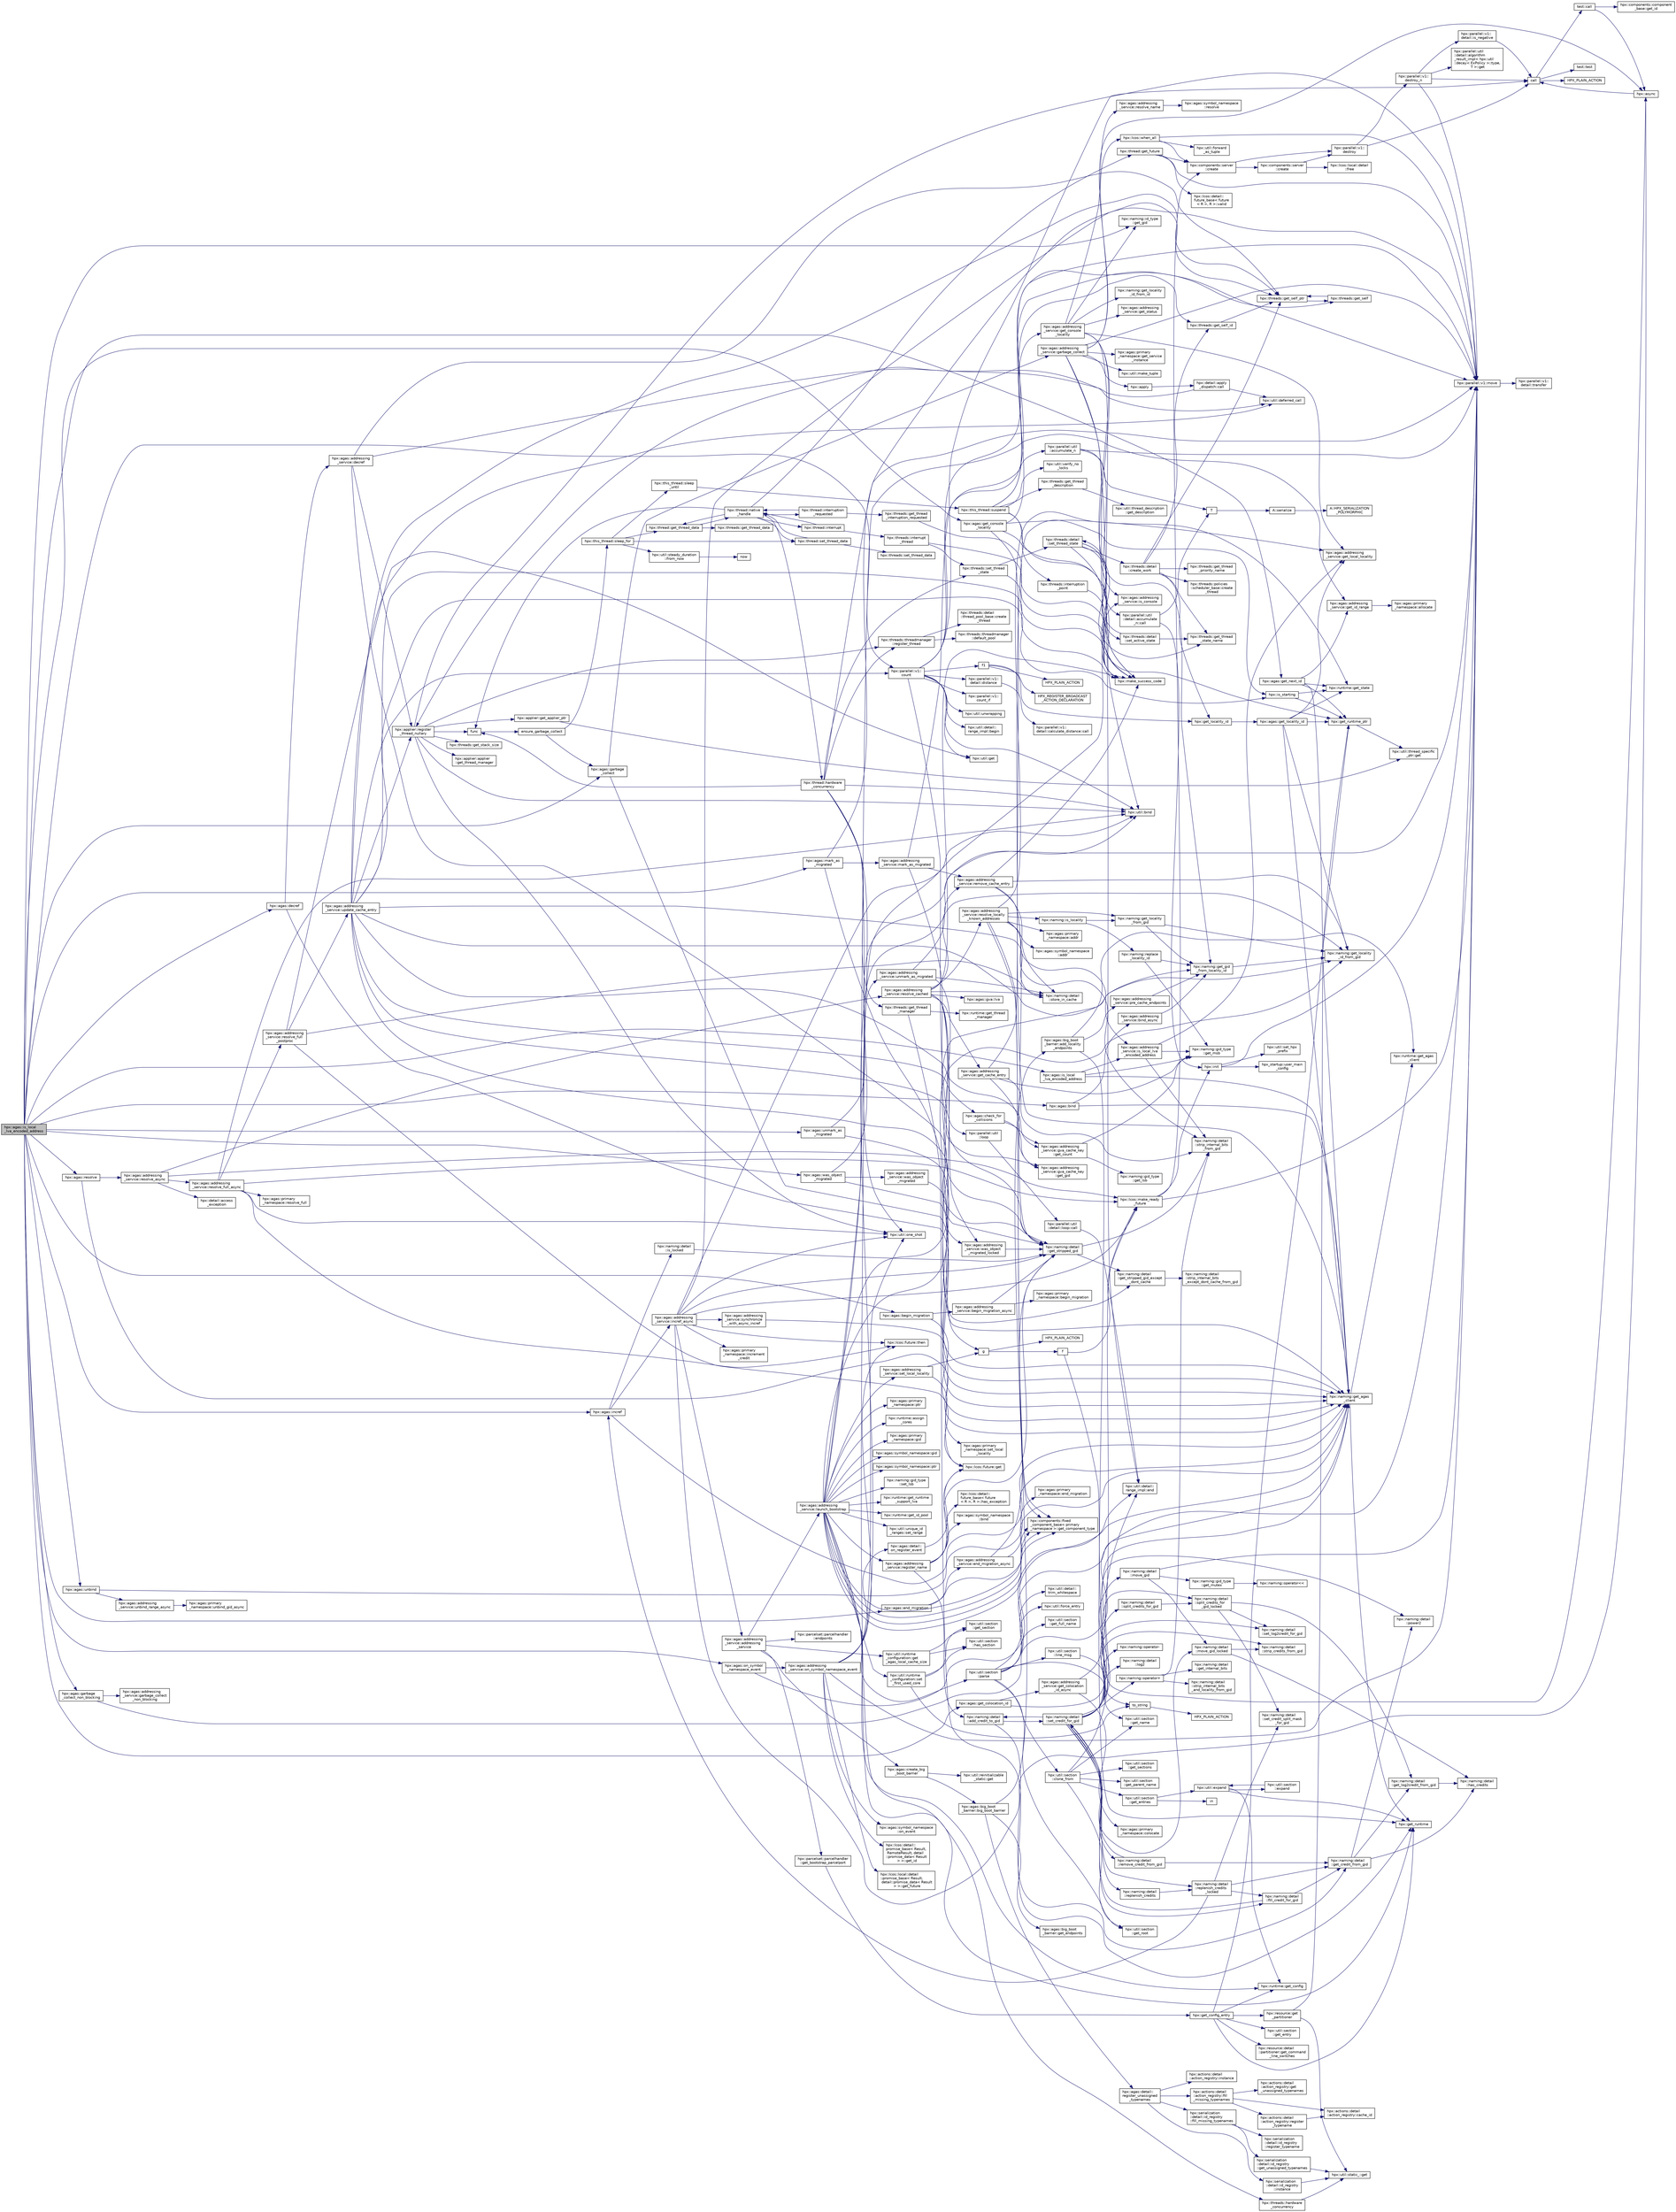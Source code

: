 digraph "hpx::agas::is_local_lva_encoded_address"
{
  edge [fontname="Helvetica",fontsize="10",labelfontname="Helvetica",labelfontsize="10"];
  node [fontname="Helvetica",fontsize="10",shape=record];
  rankdir="LR";
  Node3382 [label="hpx::agas::is_local\l_lva_encoded_address",height=0.2,width=0.4,color="black", fillcolor="grey75", style="filled", fontcolor="black"];
  Node3382 -> Node3383 [color="midnightblue",fontsize="10",style="solid",fontname="Helvetica"];
  Node3383 [label="hpx::agas::is_local\l_lva_encoded_address",height=0.2,width=0.4,color="black", fillcolor="white", style="filled",URL="$dc/d54/namespacehpx_1_1agas.html#a29eb09baf667f674e7760fb7584478e3"];
  Node3383 -> Node3384 [color="midnightblue",fontsize="10",style="solid",fontname="Helvetica"];
  Node3384 [label="hpx::naming::get_agas\l_client",height=0.2,width=0.4,color="black", fillcolor="white", style="filled",URL="$d4/dc9/namespacehpx_1_1naming.html#a0408fffd5d34b620712a801b0ae3b032"];
  Node3384 -> Node3385 [color="midnightblue",fontsize="10",style="solid",fontname="Helvetica"];
  Node3385 [label="hpx::get_runtime",height=0.2,width=0.4,color="black", fillcolor="white", style="filled",URL="$d8/d83/namespacehpx.html#aef902cc6c7dd3b9fbadf34d1e850a070"];
  Node3384 -> Node3386 [color="midnightblue",fontsize="10",style="solid",fontname="Helvetica"];
  Node3386 [label="hpx::runtime::get_agas\l_client",height=0.2,width=0.4,color="black", fillcolor="white", style="filled",URL="$d0/d7b/classhpx_1_1runtime.html#aeb5dddd30d6b9861669af8ad44d1a96a"];
  Node3383 -> Node3387 [color="midnightblue",fontsize="10",style="solid",fontname="Helvetica"];
  Node3387 [label="hpx::agas::addressing\l_service::is_local_lva\l_encoded_address",height=0.2,width=0.4,color="black", fillcolor="white", style="filled",URL="$db/d58/structhpx_1_1agas_1_1addressing__service.html#af9469c8740aeb898ce6937e2d0e57095"];
  Node3387 -> Node3388 [color="midnightblue",fontsize="10",style="solid",fontname="Helvetica"];
  Node3388 [label="hpx::naming::detail\l::strip_internal_bits\l_from_gid",height=0.2,width=0.4,color="black", fillcolor="white", style="filled",URL="$d5/d18/namespacehpx_1_1naming_1_1detail.html#a95cca4d4bc82a9da3e804b225b03dfaf"];
  Node3387 -> Node3389 [color="midnightblue",fontsize="10",style="solid",fontname="Helvetica"];
  Node3389 [label="hpx::agas::addressing\l_service::get_local_locality",height=0.2,width=0.4,color="black", fillcolor="white", style="filled",URL="$db/d58/structhpx_1_1agas_1_1addressing__service.html#ab52c19a37c2a7a006c6c15f90ad0539c"];
  Node3387 -> Node3390 [color="midnightblue",fontsize="10",style="solid",fontname="Helvetica"];
  Node3390 [label="hpx::naming::gid_type\l::get_msb",height=0.2,width=0.4,color="black", fillcolor="white", style="filled",URL="$d3/d67/structhpx_1_1naming_1_1gid__type.html#a31d0fb49a563fb184fecaabdced4dcd9"];
  Node3383 -> Node3390 [color="midnightblue",fontsize="10",style="solid",fontname="Helvetica"];
  Node3382 -> Node3391 [color="midnightblue",fontsize="10",style="solid",fontname="Helvetica"];
  Node3391 [label="hpx::naming::id_type\l::get_gid",height=0.2,width=0.4,color="black", fillcolor="white", style="filled",URL="$db/dee/structhpx_1_1naming_1_1id__type.html#a0375af42ca6b0ff79e627d91bfae571b"];
  Node3382 -> Node3392 [color="midnightblue",fontsize="10",style="solid",fontname="Helvetica"];
  Node3392 [label="hpx::agas::resolve",height=0.2,width=0.4,color="black", fillcolor="white", style="filled",URL="$dc/d54/namespacehpx_1_1agas.html#aa3252ce39fbc229439bb0d85875b01fb"];
  Node3392 -> Node3384 [color="midnightblue",fontsize="10",style="solid",fontname="Helvetica"];
  Node3392 -> Node3393 [color="midnightblue",fontsize="10",style="solid",fontname="Helvetica"];
  Node3393 [label="hpx::agas::addressing\l_service::resolve_async",height=0.2,width=0.4,color="black", fillcolor="white", style="filled",URL="$db/d58/structhpx_1_1agas_1_1addressing__service.html#a3344990e7d5c255f51bf89a8fb2828eb"];
  Node3393 -> Node3394 [color="midnightblue",fontsize="10",style="solid",fontname="Helvetica"];
  Node3394 [label="hpx::lcos::make_ready\l_future",height=0.2,width=0.4,color="black", fillcolor="white", style="filled",URL="$d2/dc9/namespacehpx_1_1lcos.html#a42997564ddfde91d475b8a2cea8f53e4"];
  Node3394 -> Node3395 [color="midnightblue",fontsize="10",style="solid",fontname="Helvetica"];
  Node3395 [label="hpx::init",height=0.2,width=0.4,color="black", fillcolor="white", style="filled",URL="$d8/d83/namespacehpx.html#a3c694ea960b47c56b33351ba16e3d76b",tooltip="Main entry point for launching the HPX runtime system. "];
  Node3395 -> Node3396 [color="midnightblue",fontsize="10",style="solid",fontname="Helvetica"];
  Node3396 [label="hpx::util::set_hpx\l_prefix",height=0.2,width=0.4,color="black", fillcolor="white", style="filled",URL="$df/dad/namespacehpx_1_1util.html#ae40a23c1ba0a48d9304dcf717a95793e"];
  Node3395 -> Node3397 [color="midnightblue",fontsize="10",style="solid",fontname="Helvetica"];
  Node3397 [label="hpx_startup::user_main\l_config",height=0.2,width=0.4,color="black", fillcolor="white", style="filled",URL="$d3/dd2/namespacehpx__startup.html#aaac571d88bd3912a4225a23eb3261637"];
  Node3395 -> Node3398 [color="midnightblue",fontsize="10",style="solid",fontname="Helvetica"];
  Node3398 [label="hpx::parallel::v1::move",height=0.2,width=0.4,color="black", fillcolor="white", style="filled",URL="$db/db9/namespacehpx_1_1parallel_1_1v1.html#aa7c4ede081ce786c9d1eb1adff495cfc"];
  Node3398 -> Node3399 [color="midnightblue",fontsize="10",style="solid",fontname="Helvetica"];
  Node3399 [label="hpx::parallel::v1::\ldetail::transfer",height=0.2,width=0.4,color="black", fillcolor="white", style="filled",URL="$d2/ddd/namespacehpx_1_1parallel_1_1v1_1_1detail.html#ab1b56a05e1885ca7cc7ffa1804dd2f3c"];
  Node3394 -> Node3400 [color="midnightblue",fontsize="10",style="solid",fontname="Helvetica"];
  Node3400 [label="hpx::components::server\l::create",height=0.2,width=0.4,color="black", fillcolor="white", style="filled",URL="$d2/da2/namespacehpx_1_1components_1_1server.html#ac776c89f3d68ceb910e8cee9fa937ab4",tooltip="Create arrays of components using their default constructor. "];
  Node3400 -> Node3401 [color="midnightblue",fontsize="10",style="solid",fontname="Helvetica"];
  Node3401 [label="hpx::components::server\l::create",height=0.2,width=0.4,color="black", fillcolor="white", style="filled",URL="$d2/da2/namespacehpx_1_1components_1_1server.html#a77d26de181c97b444565e230577981bd"];
  Node3401 -> Node3402 [color="midnightblue",fontsize="10",style="solid",fontname="Helvetica"];
  Node3402 [label="hpx::lcos::local::detail\l::free",height=0.2,width=0.4,color="black", fillcolor="white", style="filled",URL="$d4/dcb/namespacehpx_1_1lcos_1_1local_1_1detail.html#a55a940f019734e9bb045dc123cd80e48"];
  Node3401 -> Node3403 [color="midnightblue",fontsize="10",style="solid",fontname="Helvetica"];
  Node3403 [label="hpx::parallel::v1::\ldestroy",height=0.2,width=0.4,color="black", fillcolor="white", style="filled",URL="$db/db9/namespacehpx_1_1parallel_1_1v1.html#acf303558375048e8a7cc9a2c2e09477f"];
  Node3403 -> Node3404 [color="midnightblue",fontsize="10",style="solid",fontname="Helvetica"];
  Node3404 [label="call",height=0.2,width=0.4,color="black", fillcolor="white", style="filled",URL="$d2/d67/promise__1620_8cpp.html#a58357f0b82bc761e1d0b9091ed563a70"];
  Node3404 -> Node3405 [color="midnightblue",fontsize="10",style="solid",fontname="Helvetica"];
  Node3405 [label="test::test",height=0.2,width=0.4,color="black", fillcolor="white", style="filled",URL="$d8/d89/structtest.html#ab42d5ece712d716b04cb3f686f297a26"];
  Node3404 -> Node3406 [color="midnightblue",fontsize="10",style="solid",fontname="Helvetica"];
  Node3406 [label="HPX_PLAIN_ACTION",height=0.2,width=0.4,color="black", fillcolor="white", style="filled",URL="$d2/d67/promise__1620_8cpp.html#ab96aab827a4b1fcaf66cfe0ba83fef23"];
  Node3404 -> Node3407 [color="midnightblue",fontsize="10",style="solid",fontname="Helvetica"];
  Node3407 [label="test::call",height=0.2,width=0.4,color="black", fillcolor="white", style="filled",URL="$d8/d89/structtest.html#aeb29e7ed6518b9426ccf1344c52620ae"];
  Node3407 -> Node3408 [color="midnightblue",fontsize="10",style="solid",fontname="Helvetica"];
  Node3408 [label="hpx::async",height=0.2,width=0.4,color="black", fillcolor="white", style="filled",URL="$d8/d83/namespacehpx.html#acb7d8e37b73b823956ce144f9a57eaa4"];
  Node3408 -> Node3404 [color="midnightblue",fontsize="10",style="solid",fontname="Helvetica"];
  Node3407 -> Node3409 [color="midnightblue",fontsize="10",style="solid",fontname="Helvetica"];
  Node3409 [label="hpx::components::component\l_base::get_id",height=0.2,width=0.4,color="black", fillcolor="white", style="filled",URL="$d2/de6/classhpx_1_1components_1_1component__base.html#a4c8fd93514039bdf01c48d66d82b19cd"];
  Node3403 -> Node3410 [color="midnightblue",fontsize="10",style="solid",fontname="Helvetica"];
  Node3410 [label="hpx::parallel::v1::\ldestroy_n",height=0.2,width=0.4,color="black", fillcolor="white", style="filled",URL="$db/db9/namespacehpx_1_1parallel_1_1v1.html#a71d0691132a300690163f5636bcd5bd3"];
  Node3410 -> Node3411 [color="midnightblue",fontsize="10",style="solid",fontname="Helvetica"];
  Node3411 [label="hpx::parallel::v1::\ldetail::is_negative",height=0.2,width=0.4,color="black", fillcolor="white", style="filled",URL="$d2/ddd/namespacehpx_1_1parallel_1_1v1_1_1detail.html#adf2e40fc4b20ad0fd442ee3118a4d527"];
  Node3411 -> Node3404 [color="midnightblue",fontsize="10",style="solid",fontname="Helvetica"];
  Node3410 -> Node3412 [color="midnightblue",fontsize="10",style="solid",fontname="Helvetica"];
  Node3412 [label="hpx::parallel::util\l::detail::algorithm\l_result_impl\< hpx::util\l::decay\< ExPolicy \>::type,\l T \>::get",height=0.2,width=0.4,color="black", fillcolor="white", style="filled",URL="$d2/d42/structhpx_1_1parallel_1_1util_1_1detail_1_1algorithm__result__impl.html#ab5b051e8ec74eff5e0e62fd63f5d377e"];
  Node3410 -> Node3398 [color="midnightblue",fontsize="10",style="solid",fontname="Helvetica"];
  Node3410 -> Node3404 [color="midnightblue",fontsize="10",style="solid",fontname="Helvetica"];
  Node3400 -> Node3403 [color="midnightblue",fontsize="10",style="solid",fontname="Helvetica"];
  Node3394 -> Node3398 [color="midnightblue",fontsize="10",style="solid",fontname="Helvetica"];
  Node3393 -> Node3413 [color="midnightblue",fontsize="10",style="solid",fontname="Helvetica"];
  Node3413 [label="hpx::agas::addressing\l_service::resolve_cached",height=0.2,width=0.4,color="black", fillcolor="white", style="filled",URL="$db/d58/structhpx_1_1agas_1_1addressing__service.html#a187ac62b4a4b7c1b98b75979357f07a9"];
  Node3413 -> Node3414 [color="midnightblue",fontsize="10",style="solid",fontname="Helvetica"];
  Node3414 [label="hpx::naming::detail\l::get_stripped_gid_except\l_dont_cache",height=0.2,width=0.4,color="black", fillcolor="white", style="filled",URL="$d5/d18/namespacehpx_1_1naming_1_1detail.html#a1ab848588112d0f7fac377a15692c9cc"];
  Node3414 -> Node3415 [color="midnightblue",fontsize="10",style="solid",fontname="Helvetica"];
  Node3415 [label="hpx::naming::detail\l::strip_internal_bits\l_except_dont_cache_from_gid",height=0.2,width=0.4,color="black", fillcolor="white", style="filled",URL="$d5/d18/namespacehpx_1_1naming_1_1detail.html#aabeb51a92376c6bfb9cf31bf9ff0c4cc"];
  Node3413 -> Node3416 [color="midnightblue",fontsize="10",style="solid",fontname="Helvetica"];
  Node3416 [label="hpx::agas::addressing\l_service::resolve_locally\l_known_addresses",height=0.2,width=0.4,color="black", fillcolor="white", style="filled",URL="$db/d58/structhpx_1_1agas_1_1addressing__service.html#afb44b2c86524b47d1431d9d66524075c"];
  Node3416 -> Node3388 [color="midnightblue",fontsize="10",style="solid",fontname="Helvetica"];
  Node3416 -> Node3387 [color="midnightblue",fontsize="10",style="solid",fontname="Helvetica"];
  Node3416 -> Node3389 [color="midnightblue",fontsize="10",style="solid",fontname="Helvetica"];
  Node3416 -> Node3417 [color="midnightblue",fontsize="10",style="solid",fontname="Helvetica"];
  Node3417 [label="hpx::naming::is_locality",height=0.2,width=0.4,color="black", fillcolor="white", style="filled",URL="$d4/dc9/namespacehpx_1_1naming.html#a960045d29982b0fda774809643cf2be8"];
  Node3417 -> Node3418 [color="midnightblue",fontsize="10",style="solid",fontname="Helvetica"];
  Node3418 [label="hpx::naming::get_locality\l_from_gid",height=0.2,width=0.4,color="black", fillcolor="white", style="filled",URL="$d4/dc9/namespacehpx_1_1naming.html#a0b1c0ab6510a7a869fa4e3c7717748e5"];
  Node3418 -> Node3419 [color="midnightblue",fontsize="10",style="solid",fontname="Helvetica"];
  Node3419 [label="hpx::naming::get_gid\l_from_locality_id",height=0.2,width=0.4,color="black", fillcolor="white", style="filled",URL="$d4/dc9/namespacehpx_1_1naming.html#ae50a3ecdb5854b6a25a556ebc9830541"];
  Node3419 -> Node3420 [color="midnightblue",fontsize="10",style="solid",fontname="Helvetica"];
  Node3420 [label="hpx::naming::get_locality\l_id_from_gid",height=0.2,width=0.4,color="black", fillcolor="white", style="filled",URL="$d4/dc9/namespacehpx_1_1naming.html#a7fd43037784560bd04fda9b49e33529f"];
  Node3418 -> Node3420 [color="midnightblue",fontsize="10",style="solid",fontname="Helvetica"];
  Node3417 -> Node3421 [color="midnightblue",fontsize="10",style="solid",fontname="Helvetica"];
  Node3421 [label="hpx::naming::replace\l_locality_id",height=0.2,width=0.4,color="black", fillcolor="white", style="filled",URL="$d4/dc9/namespacehpx_1_1naming.html#a27ed9275dccbd5fb677b350f040c21b4"];
  Node3421 -> Node3419 [color="midnightblue",fontsize="10",style="solid",fontname="Helvetica"];
  Node3421 -> Node3390 [color="midnightblue",fontsize="10",style="solid",fontname="Helvetica"];
  Node3416 -> Node3418 [color="midnightblue",fontsize="10",style="solid",fontname="Helvetica"];
  Node3416 -> Node3422 [color="midnightblue",fontsize="10",style="solid",fontname="Helvetica"];
  Node3422 [label="hpx::agas::primary\l_namespace::addr",height=0.2,width=0.4,color="black", fillcolor="white", style="filled",URL="$d1/d43/structhpx_1_1agas_1_1primary__namespace.html#ab71d11675989acee54e82f6d1956a77c"];
  Node3416 -> Node3423 [color="midnightblue",fontsize="10",style="solid",fontname="Helvetica"];
  Node3423 [label="hpx::components::fixed\l_component_base\< primary\l_namespace \>::get_component_type",height=0.2,width=0.4,color="black", fillcolor="white", style="filled",URL="$df/dfd/classhpx_1_1components_1_1fixed__component__base.html#aa87dbc5aad4f2ee3f9b8f62c6981a8c2"];
  Node3416 -> Node3424 [color="midnightblue",fontsize="10",style="solid",fontname="Helvetica"];
  Node3424 [label="hpx::agas::symbol_namespace\l::addr",height=0.2,width=0.4,color="black", fillcolor="white", style="filled",URL="$dd/d5e/structhpx_1_1agas_1_1symbol__namespace.html#a2527957c5b5ce9c4842294c8a95d00b4"];
  Node3416 -> Node3423 [color="midnightblue",fontsize="10",style="solid",fontname="Helvetica"];
  Node3413 -> Node3425 [color="midnightblue",fontsize="10",style="solid",fontname="Helvetica"];
  Node3425 [label="hpx::make_success_code",height=0.2,width=0.4,color="black", fillcolor="white", style="filled",URL="$d8/d83/namespacehpx.html#a0e8512a8f49e2a6c8185061181419d8f",tooltip="Returns error_code(hpx::success, \"success\", mode). "];
  Node3413 -> Node3426 [color="midnightblue",fontsize="10",style="solid",fontname="Helvetica"];
  Node3426 [label="hpx::naming::detail\l::store_in_cache",height=0.2,width=0.4,color="black", fillcolor="white", style="filled",URL="$d5/d18/namespacehpx_1_1naming_1_1detail.html#a58e1ddcbd72ed4042377e11f32abf3fa"];
  Node3413 -> Node3420 [color="midnightblue",fontsize="10",style="solid",fontname="Helvetica"];
  Node3413 -> Node3427 [color="midnightblue",fontsize="10",style="solid",fontname="Helvetica"];
  Node3427 [label="hpx::agas::addressing\l_service::was_object\l_migrated_locked",height=0.2,width=0.4,color="black", fillcolor="white", style="filled",URL="$db/d58/structhpx_1_1agas_1_1addressing__service.html#aade8c179c3866b1212fe6439b586ace1",tooltip="Maintain list of migrated objects. "];
  Node3427 -> Node3428 [color="midnightblue",fontsize="10",style="solid",fontname="Helvetica"];
  Node3428 [label="hpx::naming::detail\l::get_stripped_gid",height=0.2,width=0.4,color="black", fillcolor="white", style="filled",URL="$d5/d18/namespacehpx_1_1naming_1_1detail.html#ad3a849cb7ebd5dccf9aefadccc21dd89"];
  Node3428 -> Node3388 [color="midnightblue",fontsize="10",style="solid",fontname="Helvetica"];
  Node3428 -> Node3414 [color="midnightblue",fontsize="10",style="solid",fontname="Helvetica"];
  Node3413 -> Node3429 [color="midnightblue",fontsize="10",style="solid",fontname="Helvetica"];
  Node3429 [label="g",height=0.2,width=0.4,color="black", fillcolor="white", style="filled",URL="$da/d17/cxx11__noexcept_8cpp.html#a96f5ebe659f57f5faa7343c54f8ea39a"];
  Node3429 -> Node3430 [color="midnightblue",fontsize="10",style="solid",fontname="Helvetica"];
  Node3430 [label="f",height=0.2,width=0.4,color="black", fillcolor="white", style="filled",URL="$d4/d13/async__unwrap__1037_8cpp.html#a02a6b0b4f77af9f69a841dc8262b0cd0"];
  Node3430 -> Node3408 [color="midnightblue",fontsize="10",style="solid",fontname="Helvetica"];
  Node3430 -> Node3394 [color="midnightblue",fontsize="10",style="solid",fontname="Helvetica"];
  Node3429 -> Node3431 [color="midnightblue",fontsize="10",style="solid",fontname="Helvetica"];
  Node3431 [label="HPX_PLAIN_ACTION",height=0.2,width=0.4,color="black", fillcolor="white", style="filled",URL="$d4/d13/async__unwrap__1037_8cpp.html#ab5991a65409f0229f564e4935bd7b979"];
  Node3413 -> Node3432 [color="midnightblue",fontsize="10",style="solid",fontname="Helvetica"];
  Node3432 [label="hpx::agas::addressing\l_service::get_cache_entry",height=0.2,width=0.4,color="black", fillcolor="white", style="filled",URL="$db/d58/structhpx_1_1agas_1_1addressing__service.html#aa49e358ece0734e36829a90603b51c63"];
  Node3432 -> Node3433 [color="midnightblue",fontsize="10",style="solid",fontname="Helvetica"];
  Node3433 [label="hpx::is_starting",height=0.2,width=0.4,color="black", fillcolor="white", style="filled",URL="$d8/d83/namespacehpx.html#ab3ff61647293cfe9b7c3060fee8445a5",tooltip="Test whether the runtime system is currently being started. "];
  Node3433 -> Node3434 [color="midnightblue",fontsize="10",style="solid",fontname="Helvetica"];
  Node3434 [label="hpx::get_runtime_ptr",height=0.2,width=0.4,color="black", fillcolor="white", style="filled",URL="$d8/d83/namespacehpx.html#af29daf2bb3e01b4d6495a1742b6cce64"];
  Node3434 -> Node3435 [color="midnightblue",fontsize="10",style="solid",fontname="Helvetica"];
  Node3435 [label="hpx::util::thread_specific\l_ptr::get",height=0.2,width=0.4,color="black", fillcolor="white", style="filled",URL="$d4/d4c/structhpx_1_1util_1_1thread__specific__ptr.html#a3b27d8520710478aa41d1f74206bdba9"];
  Node3433 -> Node3436 [color="midnightblue",fontsize="10",style="solid",fontname="Helvetica"];
  Node3436 [label="hpx::runtime::get_state",height=0.2,width=0.4,color="black", fillcolor="white", style="filled",URL="$d0/d7b/classhpx_1_1runtime.html#ab405f80e060dac95d624520f38b0524c"];
  Node3432 -> Node3388 [color="midnightblue",fontsize="10",style="solid",fontname="Helvetica"];
  Node3432 -> Node3390 [color="midnightblue",fontsize="10",style="solid",fontname="Helvetica"];
  Node3432 -> Node3437 [color="midnightblue",fontsize="10",style="solid",fontname="Helvetica"];
  Node3437 [label="hpx::agas::addressing\l_service::gva_cache_key\l::get_gid",height=0.2,width=0.4,color="black", fillcolor="white", style="filled",URL="$d0/d9c/structhpx_1_1agas_1_1addressing__service_1_1gva__cache__key.html#a708ed959cf225ceef95f3328a99e29ff"];
  Node3413 -> Node3438 [color="midnightblue",fontsize="10",style="solid",fontname="Helvetica"];
  Node3438 [label="hpx::agas::gva::lva",height=0.2,width=0.4,color="black", fillcolor="white", style="filled",URL="$dc/d8a/structhpx_1_1agas_1_1gva.html#aea2401483cd9320a0a8ca504e79e076b"];
  Node3393 -> Node3439 [color="midnightblue",fontsize="10",style="solid",fontname="Helvetica"];
  Node3439 [label="hpx::detail::access\l_exception",height=0.2,width=0.4,color="black", fillcolor="white", style="filled",URL="$d5/dbe/namespacehpx_1_1detail.html#ad5b3b2c9c75cdd2d75f4473c03230643"];
  Node3393 -> Node3440 [color="midnightblue",fontsize="10",style="solid",fontname="Helvetica"];
  Node3440 [label="hpx::agas::addressing\l_service::resolve_full_async",height=0.2,width=0.4,color="black", fillcolor="white", style="filled",URL="$db/d58/structhpx_1_1agas_1_1addressing__service.html#af678e6288e0f302b9c96b813a8e660ef"];
  Node3440 -> Node3394 [color="midnightblue",fontsize="10",style="solid",fontname="Helvetica"];
  Node3440 -> Node3441 [color="midnightblue",fontsize="10",style="solid",fontname="Helvetica"];
  Node3441 [label="hpx::agas::primary\l_namespace::resolve_full",height=0.2,width=0.4,color="black", fillcolor="white", style="filled",URL="$d1/d43/structhpx_1_1agas_1_1primary__namespace.html#ae7bd476e130fc743397d0d18bb161f74"];
  Node3440 -> Node3442 [color="midnightblue",fontsize="10",style="solid",fontname="Helvetica"];
  Node3442 [label="hpx::lcos::future::then",height=0.2,width=0.4,color="black", fillcolor="white", style="filled",URL="$d0/d33/classhpx_1_1lcos_1_1future.html#a17045dee172c36e208b2cbd400fa8797"];
  Node3440 -> Node3443 [color="midnightblue",fontsize="10",style="solid",fontname="Helvetica"];
  Node3443 [label="hpx::util::bind",height=0.2,width=0.4,color="black", fillcolor="white", style="filled",URL="$df/dad/namespacehpx_1_1util.html#ad844caedf82a0173d6909d910c3e48c6"];
  Node3440 -> Node3444 [color="midnightblue",fontsize="10",style="solid",fontname="Helvetica"];
  Node3444 [label="hpx::util::one_shot",height=0.2,width=0.4,color="black", fillcolor="white", style="filled",URL="$df/dad/namespacehpx_1_1util.html#a273e61be42a72415291e0ec0a4f28c7a"];
  Node3440 -> Node3445 [color="midnightblue",fontsize="10",style="solid",fontname="Helvetica"];
  Node3445 [label="hpx::agas::addressing\l_service::resolve_full\l_postproc",height=0.2,width=0.4,color="black", fillcolor="white", style="filled",URL="$db/d58/structhpx_1_1agas_1_1addressing__service.html#a9adf9683a9e200a15224e7c04f8d6339"];
  Node3445 -> Node3446 [color="midnightblue",fontsize="10",style="solid",fontname="Helvetica"];
  Node3446 [label="hpx::util::get",height=0.2,width=0.4,color="black", fillcolor="white", style="filled",URL="$df/dad/namespacehpx_1_1util.html#a5cbd3c41f03f4d4acaedaa4777e3cc02"];
  Node3445 -> Node3447 [color="midnightblue",fontsize="10",style="solid",fontname="Helvetica"];
  Node3447 [label="hpx::lcos::future::get",height=0.2,width=0.4,color="black", fillcolor="white", style="filled",URL="$d0/d33/classhpx_1_1lcos_1_1future.html#a8c28269486d5620ac48af349f17bb41c"];
  Node3445 -> Node3426 [color="midnightblue",fontsize="10",style="solid",fontname="Helvetica"];
  Node3445 -> Node3448 [color="midnightblue",fontsize="10",style="solid",fontname="Helvetica"];
  Node3448 [label="hpx::agas::addressing\l_service::update_cache_entry",height=0.2,width=0.4,color="black", fillcolor="white", style="filled",URL="$db/d58/structhpx_1_1agas_1_1addressing__service.html#ab49f7530592fc5c804c94720b8ffd61d"];
  Node3448 -> Node3425 [color="midnightblue",fontsize="10",style="solid",fontname="Helvetica"];
  Node3448 -> Node3426 [color="midnightblue",fontsize="10",style="solid",fontname="Helvetica"];
  Node3448 -> Node3428 [color="midnightblue",fontsize="10",style="solid",fontname="Helvetica"];
  Node3448 -> Node3420 [color="midnightblue",fontsize="10",style="solid",fontname="Helvetica"];
  Node3448 -> Node3449 [color="midnightblue",fontsize="10",style="solid",fontname="Helvetica"];
  Node3449 [label="hpx::threads::get_self_ptr",height=0.2,width=0.4,color="black", fillcolor="white", style="filled",URL="$d7/d28/namespacehpx_1_1threads.html#a22877ae347ad884cde3a51397dad6c53"];
  Node3449 -> Node3450 [color="midnightblue",fontsize="10",style="solid",fontname="Helvetica"];
  Node3450 [label="hpx::threads::get_self",height=0.2,width=0.4,color="black", fillcolor="white", style="filled",URL="$d7/d28/namespacehpx_1_1threads.html#a07daf4d6d29233f20d66d41ab7b5b8e8"];
  Node3450 -> Node3449 [color="midnightblue",fontsize="10",style="solid",fontname="Helvetica"];
  Node3448 -> Node3433 [color="midnightblue",fontsize="10",style="solid",fontname="Helvetica"];
  Node3448 -> Node3451 [color="midnightblue",fontsize="10",style="solid",fontname="Helvetica"];
  Node3451 [label="hpx::applier::register\l_thread_nullary",height=0.2,width=0.4,color="black", fillcolor="white", style="filled",URL="$d8/dcb/namespacehpx_1_1applier.html#a401cd1145927e58d74d1eb52aaccd936"];
  Node3451 -> Node3452 [color="midnightblue",fontsize="10",style="solid",fontname="Helvetica"];
  Node3452 [label="hpx::applier::get_applier_ptr",height=0.2,width=0.4,color="black", fillcolor="white", style="filled",URL="$d8/dcb/namespacehpx_1_1applier.html#a617483cf2b77ad3a0aa428ade7b35299"];
  Node3452 -> Node3435 [color="midnightblue",fontsize="10",style="solid",fontname="Helvetica"];
  Node3451 -> Node3453 [color="midnightblue",fontsize="10",style="solid",fontname="Helvetica"];
  Node3453 [label="func",height=0.2,width=0.4,color="black", fillcolor="white", style="filled",URL="$d8/dfd/id__type__ref__counting__1032_8cpp.html#ab811b86ea5107ffb3351fcaa29d2c652"];
  Node3453 -> Node3454 [color="midnightblue",fontsize="10",style="solid",fontname="Helvetica"];
  Node3454 [label="ensure_garbage_collect",height=0.2,width=0.4,color="black", fillcolor="white", style="filled",URL="$d8/dfd/id__type__ref__counting__1032_8cpp.html#a5264b94bf7c262ac0e521fb290d476d5"];
  Node3454 -> Node3455 [color="midnightblue",fontsize="10",style="solid",fontname="Helvetica"];
  Node3455 [label="hpx::this_thread::sleep_for",height=0.2,width=0.4,color="black", fillcolor="white", style="filled",URL="$d9/d52/namespacehpx_1_1this__thread.html#afc042a5a5fa52eef2d1d177a343435cf"];
  Node3455 -> Node3456 [color="midnightblue",fontsize="10",style="solid",fontname="Helvetica"];
  Node3456 [label="hpx::this_thread::sleep\l_until",height=0.2,width=0.4,color="black", fillcolor="white", style="filled",URL="$d9/d52/namespacehpx_1_1this__thread.html#ae12a853980115b23ff0ab8ca06622658"];
  Node3456 -> Node3457 [color="midnightblue",fontsize="10",style="solid",fontname="Helvetica"];
  Node3457 [label="hpx::this_thread::suspend",height=0.2,width=0.4,color="black", fillcolor="white", style="filled",URL="$d9/d52/namespacehpx_1_1this__thread.html#aca220026fb3014c0881d129fe31c0073"];
  Node3457 -> Node3450 [color="midnightblue",fontsize="10",style="solid",fontname="Helvetica"];
  Node3457 -> Node3458 [color="midnightblue",fontsize="10",style="solid",fontname="Helvetica"];
  Node3458 [label="hpx::threads::get_self_id",height=0.2,width=0.4,color="black", fillcolor="white", style="filled",URL="$d7/d28/namespacehpx_1_1threads.html#afafe0f900b9fac3d4ed3c747625c1cfe"];
  Node3458 -> Node3449 [color="midnightblue",fontsize="10",style="solid",fontname="Helvetica"];
  Node3457 -> Node3459 [color="midnightblue",fontsize="10",style="solid",fontname="Helvetica"];
  Node3459 [label="hpx::threads::interruption\l_point",height=0.2,width=0.4,color="black", fillcolor="white", style="filled",URL="$d7/d28/namespacehpx_1_1threads.html#ada6ec56a12b050707311d8c628089059"];
  Node3459 -> Node3425 [color="midnightblue",fontsize="10",style="solid",fontname="Helvetica"];
  Node3457 -> Node3460 [color="midnightblue",fontsize="10",style="solid",fontname="Helvetica"];
  Node3460 [label="hpx::util::verify_no\l_locks",height=0.2,width=0.4,color="black", fillcolor="white", style="filled",URL="$df/dad/namespacehpx_1_1util.html#ae0e1837ee6f09b79b26c2e788d2e9fc9"];
  Node3457 -> Node3461 [color="midnightblue",fontsize="10",style="solid",fontname="Helvetica"];
  Node3461 [label="hpx::threads::get_thread\l_description",height=0.2,width=0.4,color="black", fillcolor="white", style="filled",URL="$d7/d28/namespacehpx_1_1threads.html#a42fc18a7a680f4e8bc633a4b4c956701"];
  Node3461 -> Node3462 [color="midnightblue",fontsize="10",style="solid",fontname="Helvetica"];
  Node3462 [label="hpx::util::thread_description\l::get_description",height=0.2,width=0.4,color="black", fillcolor="white", style="filled",URL="$df/d9e/structhpx_1_1util_1_1thread__description.html#a8c834e14eca6eb228188022577f9f952"];
  Node3457 -> Node3425 [color="midnightblue",fontsize="10",style="solid",fontname="Helvetica"];
  Node3455 -> Node3463 [color="midnightblue",fontsize="10",style="solid",fontname="Helvetica"];
  Node3463 [label="hpx::util::steady_duration\l::from_now",height=0.2,width=0.4,color="black", fillcolor="white", style="filled",URL="$d9/d4f/classhpx_1_1util_1_1steady__duration.html#a0132206d767cd0f7395507b40111a153"];
  Node3463 -> Node3464 [color="midnightblue",fontsize="10",style="solid",fontname="Helvetica"];
  Node3464 [label="now",height=0.2,width=0.4,color="black", fillcolor="white", style="filled",URL="$de/db3/1d__stencil__1__omp_8cpp.html#a89e9667753dccfac455bd37a7a3a7b16"];
  Node3455 -> Node3465 [color="midnightblue",fontsize="10",style="solid",fontname="Helvetica"];
  Node3465 [label="hpx::thread::get_thread_data",height=0.2,width=0.4,color="black", fillcolor="white", style="filled",URL="$de/d9b/classhpx_1_1thread.html#a4535ef82cec3b953d2c941d20e3e3904"];
  Node3465 -> Node3466 [color="midnightblue",fontsize="10",style="solid",fontname="Helvetica"];
  Node3466 [label="hpx::threads::get_thread_data",height=0.2,width=0.4,color="black", fillcolor="white", style="filled",URL="$d7/d28/namespacehpx_1_1threads.html#a8737931ff6303807225f735b2b384ae4"];
  Node3465 -> Node3467 [color="midnightblue",fontsize="10",style="solid",fontname="Helvetica"];
  Node3467 [label="hpx::thread::native\l_handle",height=0.2,width=0.4,color="black", fillcolor="white", style="filled",URL="$de/d9b/classhpx_1_1thread.html#acf48190d264ab64c1c4ec99d0b421b5a"];
  Node3467 -> Node3468 [color="midnightblue",fontsize="10",style="solid",fontname="Helvetica"];
  Node3468 [label="hpx::thread::hardware\l_concurrency",height=0.2,width=0.4,color="black", fillcolor="white", style="filled",URL="$de/d9b/classhpx_1_1thread.html#a8e4fff210e02485ba493bc3a2a956c03"];
  Node3468 -> Node3469 [color="midnightblue",fontsize="10",style="solid",fontname="Helvetica"];
  Node3469 [label="hpx::threads::hardware\l_concurrency",height=0.2,width=0.4,color="black", fillcolor="white", style="filled",URL="$d7/d28/namespacehpx_1_1threads.html#aa8752a235478d2ad7b5ac467b63ab527"];
  Node3469 -> Node3470 [color="midnightblue",fontsize="10",style="solid",fontname="Helvetica"];
  Node3470 [label="hpx::util::static_::get",height=0.2,width=0.4,color="black", fillcolor="white", style="filled",URL="$d3/dbb/structhpx_1_1util_1_1static__.html#a2967c633948a3bf17a3b5405ef5a8318"];
  Node3468 -> Node3453 [color="midnightblue",fontsize="10",style="solid",fontname="Helvetica"];
  Node3468 -> Node3443 [color="midnightblue",fontsize="10",style="solid",fontname="Helvetica"];
  Node3468 -> Node3444 [color="midnightblue",fontsize="10",style="solid",fontname="Helvetica"];
  Node3468 -> Node3398 [color="midnightblue",fontsize="10",style="solid",fontname="Helvetica"];
  Node3468 -> Node3471 [color="midnightblue",fontsize="10",style="solid",fontname="Helvetica"];
  Node3471 [label="hpx::threads::get_thread\l_manager",height=0.2,width=0.4,color="black", fillcolor="white", style="filled",URL="$d7/d28/namespacehpx_1_1threads.html#a076973c3a53beadde7d967e22c4f6cce"];
  Node3471 -> Node3385 [color="midnightblue",fontsize="10",style="solid",fontname="Helvetica"];
  Node3471 -> Node3472 [color="midnightblue",fontsize="10",style="solid",fontname="Helvetica"];
  Node3472 [label="hpx::runtime::get_thread\l_manager",height=0.2,width=0.4,color="black", fillcolor="white", style="filled",URL="$d0/d7b/classhpx_1_1runtime.html#a865b12d57fcd44a8d3dda3e35414f563"];
  Node3468 -> Node3473 [color="midnightblue",fontsize="10",style="solid",fontname="Helvetica"];
  Node3473 [label="hpx::threads::threadmanager\l::register_thread",height=0.2,width=0.4,color="black", fillcolor="white", style="filled",URL="$d5/daa/classhpx_1_1threads_1_1threadmanager.html#a7f79c7578e08a60ca45eb276ce8133d8"];
  Node3473 -> Node3474 [color="midnightblue",fontsize="10",style="solid",fontname="Helvetica"];
  Node3474 [label="hpx::threads::threadmanager\l::default_pool",height=0.2,width=0.4,color="black", fillcolor="white", style="filled",URL="$d5/daa/classhpx_1_1threads_1_1threadmanager.html#a851f067d03b5dd1c5e6a9a6a841e05df"];
  Node3473 -> Node3475 [color="midnightblue",fontsize="10",style="solid",fontname="Helvetica"];
  Node3475 [label="hpx::threads::detail\l::thread_pool_base::create\l_thread",height=0.2,width=0.4,color="black", fillcolor="white", style="filled",URL="$de/dae/classhpx_1_1threads_1_1detail_1_1thread__pool__base.html#ad35d3779eef6f4528e62a26d71b34b34"];
  Node3468 -> Node3476 [color="midnightblue",fontsize="10",style="solid",fontname="Helvetica"];
  Node3476 [label="hpx::threads::set_thread\l_state",height=0.2,width=0.4,color="black", fillcolor="white", style="filled",URL="$d7/d28/namespacehpx_1_1threads.html#ac0690ad16ad778bcc79dcd727cc33025",tooltip="Set the thread state of the thread referenced by the thread_id id. "];
  Node3476 -> Node3425 [color="midnightblue",fontsize="10",style="solid",fontname="Helvetica"];
  Node3476 -> Node3477 [color="midnightblue",fontsize="10",style="solid",fontname="Helvetica"];
  Node3477 [label="hpx::threads::detail\l::set_thread_state",height=0.2,width=0.4,color="black", fillcolor="white", style="filled",URL="$d2/dd1/namespacehpx_1_1threads_1_1detail.html#af85ddc854c4a149bf1738eb1b111b9ab"];
  Node3477 -> Node3478 [color="midnightblue",fontsize="10",style="solid",fontname="Helvetica"];
  Node3478 [label="hpx::threads::get_thread\l_state_name",height=0.2,width=0.4,color="black", fillcolor="white", style="filled",URL="$d7/d28/namespacehpx_1_1threads.html#a26f91ea8d2195f165c033241c5cd11db"];
  Node3477 -> Node3425 [color="midnightblue",fontsize="10",style="solid",fontname="Helvetica"];
  Node3477 -> Node3443 [color="midnightblue",fontsize="10",style="solid",fontname="Helvetica"];
  Node3477 -> Node3479 [color="midnightblue",fontsize="10",style="solid",fontname="Helvetica"];
  Node3479 [label="hpx::threads::detail\l::set_active_state",height=0.2,width=0.4,color="black", fillcolor="white", style="filled",URL="$d2/dd1/namespacehpx_1_1threads_1_1detail.html#a45884a5bf04ad66a4f259231a3947e76"];
  Node3479 -> Node3478 [color="midnightblue",fontsize="10",style="solid",fontname="Helvetica"];
  Node3479 -> Node3477 [color="midnightblue",fontsize="10",style="solid",fontname="Helvetica"];
  Node3477 -> Node3480 [color="midnightblue",fontsize="10",style="solid",fontname="Helvetica"];
  Node3480 [label="hpx::threads::detail\l::create_work",height=0.2,width=0.4,color="black", fillcolor="white", style="filled",URL="$d2/dd1/namespacehpx_1_1threads_1_1detail.html#ae22384a3c1b1a1940032fad068fb54b1"];
  Node3480 -> Node3478 [color="midnightblue",fontsize="10",style="solid",fontname="Helvetica"];
  Node3480 -> Node3481 [color="midnightblue",fontsize="10",style="solid",fontname="Helvetica"];
  Node3481 [label="hpx::threads::get_thread\l_priority_name",height=0.2,width=0.4,color="black", fillcolor="white", style="filled",URL="$d7/d28/namespacehpx_1_1threads.html#a9c6b2fec0c1cf5b06ff83ce756ca6d42"];
  Node3480 -> Node3449 [color="midnightblue",fontsize="10",style="solid",fontname="Helvetica"];
  Node3480 -> Node3458 [color="midnightblue",fontsize="10",style="solid",fontname="Helvetica"];
  Node3480 -> Node3482 [color="midnightblue",fontsize="10",style="solid",fontname="Helvetica"];
  Node3482 [label="hpx::get_locality_id",height=0.2,width=0.4,color="black", fillcolor="white", style="filled",URL="$d8/d83/namespacehpx.html#a158d7c54a657bb364c1704033010697b",tooltip="Return the number of the locality this function is being called from. "];
  Node3482 -> Node3483 [color="midnightblue",fontsize="10",style="solid",fontname="Helvetica"];
  Node3483 [label="hpx::agas::get_locality_id",height=0.2,width=0.4,color="black", fillcolor="white", style="filled",URL="$dc/d54/namespacehpx_1_1agas.html#a491cc2ddecdf0f1a9129900caa6a4d3e"];
  Node3483 -> Node3434 [color="midnightblue",fontsize="10",style="solid",fontname="Helvetica"];
  Node3483 -> Node3436 [color="midnightblue",fontsize="10",style="solid",fontname="Helvetica"];
  Node3483 -> Node3384 [color="midnightblue",fontsize="10",style="solid",fontname="Helvetica"];
  Node3483 -> Node3389 [color="midnightblue",fontsize="10",style="solid",fontname="Helvetica"];
  Node3483 -> Node3420 [color="midnightblue",fontsize="10",style="solid",fontname="Helvetica"];
  Node3480 -> Node3484 [color="midnightblue",fontsize="10",style="solid",fontname="Helvetica"];
  Node3484 [label="hpx::threads::policies\l::scheduler_base::create\l_thread",height=0.2,width=0.4,color="black", fillcolor="white", style="filled",URL="$dd/d7e/structhpx_1_1threads_1_1policies_1_1scheduler__base.html#ad3b05cd7f363cc8e8410ce368c3794e0"];
  Node3467 -> Node3485 [color="midnightblue",fontsize="10",style="solid",fontname="Helvetica"];
  Node3485 [label="hpx::thread::interrupt",height=0.2,width=0.4,color="black", fillcolor="white", style="filled",URL="$de/d9b/classhpx_1_1thread.html#ac34d0d033aa743c476a79dbc2e1a8a39"];
  Node3485 -> Node3486 [color="midnightblue",fontsize="10",style="solid",fontname="Helvetica"];
  Node3486 [label="hpx::threads::interrupt\l_thread",height=0.2,width=0.4,color="black", fillcolor="white", style="filled",URL="$d7/d28/namespacehpx_1_1threads.html#a6bdda1a2aab61b9b13d274b5155d7e73"];
  Node3486 -> Node3425 [color="midnightblue",fontsize="10",style="solid",fontname="Helvetica"];
  Node3486 -> Node3476 [color="midnightblue",fontsize="10",style="solid",fontname="Helvetica"];
  Node3485 -> Node3467 [color="midnightblue",fontsize="10",style="solid",fontname="Helvetica"];
  Node3467 -> Node3487 [color="midnightblue",fontsize="10",style="solid",fontname="Helvetica"];
  Node3487 [label="hpx::thread::interruption\l_requested",height=0.2,width=0.4,color="black", fillcolor="white", style="filled",URL="$de/d9b/classhpx_1_1thread.html#a33276bb4c20bbb0b1978944e18ef71b8"];
  Node3487 -> Node3488 [color="midnightblue",fontsize="10",style="solid",fontname="Helvetica"];
  Node3488 [label="hpx::threads::get_thread\l_interruption_requested",height=0.2,width=0.4,color="black", fillcolor="white", style="filled",URL="$d7/d28/namespacehpx_1_1threads.html#ae64a7fdb8b5c8bac7be0c8282672a03b"];
  Node3488 -> Node3425 [color="midnightblue",fontsize="10",style="solid",fontname="Helvetica"];
  Node3487 -> Node3467 [color="midnightblue",fontsize="10",style="solid",fontname="Helvetica"];
  Node3467 -> Node3489 [color="midnightblue",fontsize="10",style="solid",fontname="Helvetica"];
  Node3489 [label="hpx::thread::get_future",height=0.2,width=0.4,color="black", fillcolor="white", style="filled",URL="$de/d9b/classhpx_1_1thread.html#a87fdb0d8da826366fc190ed224900a64"];
  Node3489 -> Node3490 [color="midnightblue",fontsize="10",style="solid",fontname="Helvetica"];
  Node3490 [label="hpx::lcos::detail::\lfuture_base\< future\l\< R \>, R \>::valid",height=0.2,width=0.4,color="black", fillcolor="white", style="filled",URL="$d5/dd7/classhpx_1_1lcos_1_1detail_1_1future__base.html#aaf7beb7374815614363033bd96573e75"];
  Node3489 -> Node3400 [color="midnightblue",fontsize="10",style="solid",fontname="Helvetica"];
  Node3489 -> Node3398 [color="midnightblue",fontsize="10",style="solid",fontname="Helvetica"];
  Node3467 -> Node3465 [color="midnightblue",fontsize="10",style="solid",fontname="Helvetica"];
  Node3467 -> Node3491 [color="midnightblue",fontsize="10",style="solid",fontname="Helvetica"];
  Node3491 [label="hpx::thread::set_thread_data",height=0.2,width=0.4,color="black", fillcolor="white", style="filled",URL="$de/d9b/classhpx_1_1thread.html#a7317a3cf5251f3b33c990449570d4cea"];
  Node3491 -> Node3492 [color="midnightblue",fontsize="10",style="solid",fontname="Helvetica"];
  Node3492 [label="hpx::threads::set_thread_data",height=0.2,width=0.4,color="black", fillcolor="white", style="filled",URL="$d7/d28/namespacehpx_1_1threads.html#a00a625acc149fce3ae38e4340454acf7"];
  Node3491 -> Node3467 [color="midnightblue",fontsize="10",style="solid",fontname="Helvetica"];
  Node3467 -> Node3453 [color="midnightblue",fontsize="10",style="solid",fontname="Helvetica"];
  Node3455 -> Node3491 [color="midnightblue",fontsize="10",style="solid",fontname="Helvetica"];
  Node3454 -> Node3493 [color="midnightblue",fontsize="10",style="solid",fontname="Helvetica"];
  Node3493 [label="hpx::agas::garbage\l_collect",height=0.2,width=0.4,color="black", fillcolor="white", style="filled",URL="$dc/d54/namespacehpx_1_1agas.html#a951337adc4f9bd6df00a50737468e911"];
  Node3493 -> Node3384 [color="midnightblue",fontsize="10",style="solid",fontname="Helvetica"];
  Node3493 -> Node3494 [color="midnightblue",fontsize="10",style="solid",fontname="Helvetica"];
  Node3494 [label="hpx::agas::addressing\l_service::garbage_collect",height=0.2,width=0.4,color="black", fillcolor="white", style="filled",URL="$db/d58/structhpx_1_1agas_1_1addressing__service.html#a87dcae0eacf6e62d5103ebf516d86f63"];
  Node3494 -> Node3425 [color="midnightblue",fontsize="10",style="solid",fontname="Helvetica"];
  Node3494 -> Node3495 [color="midnightblue",fontsize="10",style="solid",fontname="Helvetica"];
  Node3495 [label="hpx::agas::primary\l_namespace::get_service\l_instance",height=0.2,width=0.4,color="black", fillcolor="white", style="filled",URL="$d1/d43/structhpx_1_1agas_1_1primary__namespace.html#a7630ff0f30ff8c23b13b4672c5350e2e"];
  Node3494 -> Node3496 [color="midnightblue",fontsize="10",style="solid",fontname="Helvetica"];
  Node3496 [label="hpx::util::make_tuple",height=0.2,width=0.4,color="black", fillcolor="white", style="filled",URL="$df/dad/namespacehpx_1_1util.html#a06fa74211a987d208e013f400a9f5328"];
  Node3494 -> Node3497 [color="midnightblue",fontsize="10",style="solid",fontname="Helvetica"];
  Node3497 [label="hpx::util::detail::\lrange_impl::end",height=0.2,width=0.4,color="black", fillcolor="white", style="filled",URL="$d4/d4a/namespacehpx_1_1util_1_1detail_1_1range__impl.html#afb2ea48b0902f52ee4d8b764807b4316"];
  Node3494 -> Node3498 [color="midnightblue",fontsize="10",style="solid",fontname="Helvetica"];
  Node3498 [label="hpx::apply",height=0.2,width=0.4,color="black", fillcolor="white", style="filled",URL="$d8/d83/namespacehpx.html#aa87762f0db0731d385f3fdfdb25d59fc"];
  Node3498 -> Node3499 [color="midnightblue",fontsize="10",style="solid",fontname="Helvetica"];
  Node3499 [label="hpx::detail::apply\l_dispatch::call",height=0.2,width=0.4,color="black", fillcolor="white", style="filled",URL="$db/de8/structhpx_1_1detail_1_1apply__dispatch.html#a0755fab16d281e74bcff0f8045be9459"];
  Node3499 -> Node3451 [color="midnightblue",fontsize="10",style="solid",fontname="Helvetica"];
  Node3499 -> Node3500 [color="midnightblue",fontsize="10",style="solid",fontname="Helvetica"];
  Node3500 [label="hpx::util::deferred_call",height=0.2,width=0.4,color="black", fillcolor="white", style="filled",URL="$df/dad/namespacehpx_1_1util.html#acdded623c658a7a3436f7e76bc9d881c"];
  Node3494 -> Node3398 [color="midnightblue",fontsize="10",style="solid",fontname="Helvetica"];
  Node3494 -> Node3408 [color="midnightblue",fontsize="10",style="solid",fontname="Helvetica"];
  Node3494 -> Node3501 [color="midnightblue",fontsize="10",style="solid",fontname="Helvetica"];
  Node3501 [label="hpx::lcos::when_all",height=0.2,width=0.4,color="black", fillcolor="white", style="filled",URL="$d2/dc9/namespacehpx_1_1lcos.html#a1a6fb024d8690923fb185d5aee204d54"];
  Node3501 -> Node3502 [color="midnightblue",fontsize="10",style="solid",fontname="Helvetica"];
  Node3502 [label="hpx::util::forward\l_as_tuple",height=0.2,width=0.4,color="black", fillcolor="white", style="filled",URL="$df/dad/namespacehpx_1_1util.html#ab7c31e3f24c3302a4f67b6735a6fa597"];
  Node3501 -> Node3398 [color="midnightblue",fontsize="10",style="solid",fontname="Helvetica"];
  Node3501 -> Node3400 [color="midnightblue",fontsize="10",style="solid",fontname="Helvetica"];
  Node3451 -> Node3443 [color="midnightblue",fontsize="10",style="solid",fontname="Helvetica"];
  Node3451 -> Node3444 [color="midnightblue",fontsize="10",style="solid",fontname="Helvetica"];
  Node3451 -> Node3398 [color="midnightblue",fontsize="10",style="solid",fontname="Helvetica"];
  Node3451 -> Node3503 [color="midnightblue",fontsize="10",style="solid",fontname="Helvetica"];
  Node3503 [label="hpx::threads::get_stack_size",height=0.2,width=0.4,color="black", fillcolor="white", style="filled",URL="$d7/d28/namespacehpx_1_1threads.html#af597241b3c2785150be206737ca04aa6",tooltip="The get_stack_size function is part of the thread related API. It. "];
  Node3451 -> Node3504 [color="midnightblue",fontsize="10",style="solid",fontname="Helvetica"];
  Node3504 [label="hpx::applier::applier\l::get_thread_manager",height=0.2,width=0.4,color="black", fillcolor="white", style="filled",URL="$da/dcb/classhpx_1_1applier_1_1applier.html#acc36d583973701e573be39da97bba866",tooltip="Access the thread-manager instance associated with this applier. "];
  Node3451 -> Node3473 [color="midnightblue",fontsize="10",style="solid",fontname="Helvetica"];
  Node3448 -> Node3500 [color="midnightblue",fontsize="10",style="solid",fontname="Helvetica"];
  Node3448 -> Node3505 [color="midnightblue",fontsize="10",style="solid",fontname="Helvetica"];
  Node3505 [label="hpx::parallel::v1::\lcount",height=0.2,width=0.4,color="black", fillcolor="white", style="filled",URL="$db/db9/namespacehpx_1_1parallel_1_1v1.html#a19d058114a2bd44801aab4176b188e23"];
  Node3505 -> Node3506 [color="midnightblue",fontsize="10",style="solid",fontname="Helvetica"];
  Node3506 [label="hpx::parallel::v1::\lcount_if",height=0.2,width=0.4,color="black", fillcolor="white", style="filled",URL="$db/db9/namespacehpx_1_1parallel_1_1v1.html#ad836ff017ec208c2d6388a9b47b05ce0"];
  Node3505 -> Node3507 [color="midnightblue",fontsize="10",style="solid",fontname="Helvetica"];
  Node3507 [label="f1",height=0.2,width=0.4,color="black", fillcolor="white", style="filled",URL="$d8/d8b/broadcast_8cpp.html#a1751fbd41f2529b84514a9dbd767959a"];
  Node3507 -> Node3482 [color="midnightblue",fontsize="10",style="solid",fontname="Helvetica"];
  Node3507 -> Node3508 [color="midnightblue",fontsize="10",style="solid",fontname="Helvetica"];
  Node3508 [label="HPX_PLAIN_ACTION",height=0.2,width=0.4,color="black", fillcolor="white", style="filled",URL="$d8/d8b/broadcast_8cpp.html#a19685a0394ce6a99351f7a679f6eeefc"];
  Node3507 -> Node3509 [color="midnightblue",fontsize="10",style="solid",fontname="Helvetica"];
  Node3509 [label="HPX_REGISTER_BROADCAST\l_ACTION_DECLARATION",height=0.2,width=0.4,color="black", fillcolor="white", style="filled",URL="$d7/d38/addressing__service_8cpp.html#a573d764d9cb34eec46a4bdffcf07875f"];
  Node3505 -> Node3510 [color="midnightblue",fontsize="10",style="solid",fontname="Helvetica"];
  Node3510 [label="hpx::parallel::util\l::loop",height=0.2,width=0.4,color="black", fillcolor="white", style="filled",URL="$df/dc6/namespacehpx_1_1parallel_1_1util.html#a3f434e00f42929aac85debb8c5782213"];
  Node3510 -> Node3511 [color="midnightblue",fontsize="10",style="solid",fontname="Helvetica"];
  Node3511 [label="hpx::parallel::util\l::detail::loop::call",height=0.2,width=0.4,color="black", fillcolor="white", style="filled",URL="$da/d06/structhpx_1_1parallel_1_1util_1_1detail_1_1loop.html#a5c5e8dbda782f09cdb7bc2509e3bf09e"];
  Node3511 -> Node3497 [color="midnightblue",fontsize="10",style="solid",fontname="Helvetica"];
  Node3505 -> Node3443 [color="midnightblue",fontsize="10",style="solid",fontname="Helvetica"];
  Node3505 -> Node3398 [color="midnightblue",fontsize="10",style="solid",fontname="Helvetica"];
  Node3505 -> Node3446 [color="midnightblue",fontsize="10",style="solid",fontname="Helvetica"];
  Node3505 -> Node3404 [color="midnightblue",fontsize="10",style="solid",fontname="Helvetica"];
  Node3505 -> Node3512 [color="midnightblue",fontsize="10",style="solid",fontname="Helvetica"];
  Node3512 [label="hpx::parallel::v1::\ldetail::distance",height=0.2,width=0.4,color="black", fillcolor="white", style="filled",URL="$d2/ddd/namespacehpx_1_1parallel_1_1v1_1_1detail.html#a6bea3c6a5f470cad11f27ee6bab4a33f"];
  Node3512 -> Node3513 [color="midnightblue",fontsize="10",style="solid",fontname="Helvetica"];
  Node3513 [label="hpx::parallel::v1::\ldetail::calculate_distance::call",height=0.2,width=0.4,color="black", fillcolor="white", style="filled",URL="$db/dfa/structhpx_1_1parallel_1_1v1_1_1detail_1_1calculate__distance.html#a950a6627830a7d019ac0e734b0a447bf"];
  Node3505 -> Node3514 [color="midnightblue",fontsize="10",style="solid",fontname="Helvetica"];
  Node3514 [label="hpx::util::unwrapping",height=0.2,width=0.4,color="black", fillcolor="white", style="filled",URL="$df/dad/namespacehpx_1_1util.html#a7529d9ac687684c33403cdd1f9cef8e4"];
  Node3505 -> Node3515 [color="midnightblue",fontsize="10",style="solid",fontname="Helvetica"];
  Node3515 [label="hpx::parallel::util\l::accumulate_n",height=0.2,width=0.4,color="black", fillcolor="white", style="filled",URL="$df/dc6/namespacehpx_1_1parallel_1_1util.html#af19f9a2722f97c2247ea5d0dbb5e2d25"];
  Node3515 -> Node3516 [color="midnightblue",fontsize="10",style="solid",fontname="Helvetica"];
  Node3516 [label="hpx::parallel::util\l::detail::accumulate\l_n::call",height=0.2,width=0.4,color="black", fillcolor="white", style="filled",URL="$d8/d3b/structhpx_1_1parallel_1_1util_1_1detail_1_1accumulate__n.html#a765aceb8ab313fc92f7c4aaf70ccca8f"];
  Node3516 -> Node3395 [color="midnightblue",fontsize="10",style="solid",fontname="Helvetica"];
  Node3516 -> Node3517 [color="midnightblue",fontsize="10",style="solid",fontname="Helvetica"];
  Node3517 [label="T",height=0.2,width=0.4,color="black", fillcolor="white", style="filled",URL="$db/d33/polymorphic__semiintrusive__template_8cpp.html#ad187658f9cb91c1312b39ae7e896f1ea"];
  Node3517 -> Node3518 [color="midnightblue",fontsize="10",style="solid",fontname="Helvetica"];
  Node3518 [label="A::serialize",height=0.2,width=0.4,color="black", fillcolor="white", style="filled",URL="$d7/da0/struct_a.html#a5f5c287cf471e274ed9dda0da1592212"];
  Node3518 -> Node3519 [color="midnightblue",fontsize="10",style="solid",fontname="Helvetica"];
  Node3519 [label="A::HPX_SERIALIZATION\l_POLYMORPHIC",height=0.2,width=0.4,color="black", fillcolor="white", style="filled",URL="$d7/da0/struct_a.html#ada978cc156cebbafddb1f3aa4c01918c"];
  Node3515 -> Node3398 [color="midnightblue",fontsize="10",style="solid",fontname="Helvetica"];
  Node3515 -> Node3517 [color="midnightblue",fontsize="10",style="solid",fontname="Helvetica"];
  Node3505 -> Node3520 [color="midnightblue",fontsize="10",style="solid",fontname="Helvetica"];
  Node3520 [label="hpx::util::detail::\lrange_impl::begin",height=0.2,width=0.4,color="black", fillcolor="white", style="filled",URL="$d4/d4a/namespacehpx_1_1util_1_1detail_1_1range__impl.html#a31e165df2b865cdd961f35ce938db41a"];
  Node3448 -> Node3521 [color="midnightblue",fontsize="10",style="solid",fontname="Helvetica"];
  Node3521 [label="hpx::agas::check_for\l_collisions",height=0.2,width=0.4,color="black", fillcolor="white", style="filled",URL="$dc/d54/namespacehpx_1_1agas.html#a4d42d0de49a9b04ee1dc7011f5a43b53"];
  Node3521 -> Node3437 [color="midnightblue",fontsize="10",style="solid",fontname="Helvetica"];
  Node3521 -> Node3522 [color="midnightblue",fontsize="10",style="solid",fontname="Helvetica"];
  Node3522 [label="hpx::agas::addressing\l_service::gva_cache_key\l::get_count",height=0.2,width=0.4,color="black", fillcolor="white", style="filled",URL="$d0/d9c/structhpx_1_1agas_1_1addressing__service_1_1gva__cache__key.html#a3568b745efded9c94e11f1f175928a40"];
  Node3522 -> Node3390 [color="midnightblue",fontsize="10",style="solid",fontname="Helvetica"];
  Node3522 -> Node3523 [color="midnightblue",fontsize="10",style="solid",fontname="Helvetica"];
  Node3523 [label="hpx::naming::gid_type\l::get_lsb",height=0.2,width=0.4,color="black", fillcolor="white", style="filled",URL="$d3/d67/structhpx_1_1naming_1_1gid__type.html#ad7dfeee6436c3b055ee759590b09b4a5"];
  Node3448 -> Node3437 [color="midnightblue",fontsize="10",style="solid",fontname="Helvetica"];
  Node3448 -> Node3522 [color="midnightblue",fontsize="10",style="solid",fontname="Helvetica"];
  Node3382 -> Node3524 [color="midnightblue",fontsize="10",style="solid",fontname="Helvetica"];
  Node3524 [label="hpx::agas::bind",height=0.2,width=0.4,color="black", fillcolor="white", style="filled",URL="$dc/d54/namespacehpx_1_1agas.html#a12a1dcd0a238611b21af8211145a1c75"];
  Node3524 -> Node3384 [color="midnightblue",fontsize="10",style="solid",fontname="Helvetica"];
  Node3524 -> Node3525 [color="midnightblue",fontsize="10",style="solid",fontname="Helvetica"];
  Node3525 [label="hpx::agas::addressing\l_service::bind_async",height=0.2,width=0.4,color="black", fillcolor="white", style="filled",URL="$db/d58/structhpx_1_1agas_1_1addressing__service.html#a0e706be27e3a44b581b8ee1a04d8fd7d"];
  Node3525 -> Node3419 [color="midnightblue",fontsize="10",style="solid",fontname="Helvetica"];
  Node3382 -> Node3526 [color="midnightblue",fontsize="10",style="solid",fontname="Helvetica"];
  Node3526 [label="hpx::agas::unbind",height=0.2,width=0.4,color="black", fillcolor="white", style="filled",URL="$dc/d54/namespacehpx_1_1agas.html#abe836602377ccc25d2ff031dcc85a59f"];
  Node3526 -> Node3384 [color="midnightblue",fontsize="10",style="solid",fontname="Helvetica"];
  Node3526 -> Node3527 [color="midnightblue",fontsize="10",style="solid",fontname="Helvetica"];
  Node3527 [label="hpx::agas::addressing\l_service::unbind_range_async",height=0.2,width=0.4,color="black", fillcolor="white", style="filled",URL="$db/d58/structhpx_1_1agas_1_1addressing__service.html#abc1d62a16d886c10802b6ccf710cf122"];
  Node3527 -> Node3528 [color="midnightblue",fontsize="10",style="solid",fontname="Helvetica"];
  Node3528 [label="hpx::agas::primary\l_namespace::unbind_gid_async",height=0.2,width=0.4,color="black", fillcolor="white", style="filled",URL="$d1/d43/structhpx_1_1agas_1_1primary__namespace.html#a4440b6278c931f0da267e455f3a9bc75"];
  Node3382 -> Node3505 [color="midnightblue",fontsize="10",style="solid",fontname="Helvetica"];
  Node3382 -> Node3529 [color="midnightblue",fontsize="10",style="solid",fontname="Helvetica"];
  Node3529 [label="hpx::agas::garbage\l_collect_non_blocking",height=0.2,width=0.4,color="black", fillcolor="white", style="filled",URL="$dc/d54/namespacehpx_1_1agas.html#afad9c8faca41f9a5ec2c50b98ad1e05f"];
  Node3529 -> Node3384 [color="midnightblue",fontsize="10",style="solid",fontname="Helvetica"];
  Node3529 -> Node3530 [color="midnightblue",fontsize="10",style="solid",fontname="Helvetica"];
  Node3530 [label="hpx::agas::addressing\l_service::garbage_collect\l_non_blocking",height=0.2,width=0.4,color="black", fillcolor="white", style="filled",URL="$db/d58/structhpx_1_1agas_1_1addressing__service.html#a031124dcd3086059ceff3abde50f0b97"];
  Node3382 -> Node3493 [color="midnightblue",fontsize="10",style="solid",fontname="Helvetica"];
  Node3382 -> Node3531 [color="midnightblue",fontsize="10",style="solid",fontname="Helvetica"];
  Node3531 [label="hpx::agas::get_console\l_locality",height=0.2,width=0.4,color="black", fillcolor="white", style="filled",URL="$dc/d54/namespacehpx_1_1agas.html#a58c57dd758d805babb200d1dd5693f9b",tooltip="Return an id_type referring to the console locality. "];
  Node3531 -> Node3434 [color="midnightblue",fontsize="10",style="solid",fontname="Helvetica"];
  Node3531 -> Node3436 [color="midnightblue",fontsize="10",style="solid",fontname="Helvetica"];
  Node3531 -> Node3384 [color="midnightblue",fontsize="10",style="solid",fontname="Helvetica"];
  Node3531 -> Node3532 [color="midnightblue",fontsize="10",style="solid",fontname="Helvetica"];
  Node3532 [label="hpx::agas::addressing\l_service::get_console\l_locality",height=0.2,width=0.4,color="black", fillcolor="white", style="filled",URL="$db/d58/structhpx_1_1agas_1_1addressing__service.html#aae7aeb51157efaed2271de8e0b49e917",tooltip="Get locality locality_id of the console locality. "];
  Node3532 -> Node3533 [color="midnightblue",fontsize="10",style="solid",fontname="Helvetica"];
  Node3533 [label="hpx::agas::addressing\l_service::get_status",height=0.2,width=0.4,color="black", fillcolor="white", style="filled",URL="$db/d58/structhpx_1_1agas_1_1addressing__service.html#a4d0305db2b63435b0418e4603b70533d"];
  Node3532 -> Node3425 [color="midnightblue",fontsize="10",style="solid",fontname="Helvetica"];
  Node3532 -> Node3534 [color="midnightblue",fontsize="10",style="solid",fontname="Helvetica"];
  Node3534 [label="hpx::agas::addressing\l_service::is_console",height=0.2,width=0.4,color="black", fillcolor="white", style="filled",URL="$db/d58/structhpx_1_1agas_1_1addressing__service.html#aab78f53372b45edb3de49e2030af215b",tooltip="Returns whether this addressing_service represents the console locality. "];
  Node3532 -> Node3389 [color="midnightblue",fontsize="10",style="solid",fontname="Helvetica"];
  Node3532 -> Node3419 [color="midnightblue",fontsize="10",style="solid",fontname="Helvetica"];
  Node3532 -> Node3535 [color="midnightblue",fontsize="10",style="solid",fontname="Helvetica"];
  Node3535 [label="hpx::agas::addressing\l_service::resolve_name",height=0.2,width=0.4,color="black", fillcolor="white", style="filled",URL="$db/d58/structhpx_1_1agas_1_1addressing__service.html#a958dcde257f99d445f7d9cafa6d55fbe"];
  Node3535 -> Node3536 [color="midnightblue",fontsize="10",style="solid",fontname="Helvetica"];
  Node3536 [label="hpx::agas::symbol_namespace\l::resolve",height=0.2,width=0.4,color="black", fillcolor="white", style="filled",URL="$dd/d5e/structhpx_1_1agas_1_1symbol__namespace.html#a6e3738ab07d37cf31822ab6044e856e8"];
  Node3532 -> Node3537 [color="midnightblue",fontsize="10",style="solid",fontname="Helvetica"];
  Node3537 [label="hpx::naming::get_locality\l_id_from_id",height=0.2,width=0.4,color="black", fillcolor="white", style="filled",URL="$d4/dc9/namespacehpx_1_1naming.html#af568527a84c2ea192f494afa8a236e8c"];
  Node3532 -> Node3391 [color="midnightblue",fontsize="10",style="solid",fontname="Helvetica"];
  Node3382 -> Node3538 [color="midnightblue",fontsize="10",style="solid",fontname="Helvetica"];
  Node3538 [label="hpx::agas::get_next_id",height=0.2,width=0.4,color="black", fillcolor="white", style="filled",URL="$dc/d54/namespacehpx_1_1agas.html#a60ba57eced2a11f9dfa8e011cfed1ddb"];
  Node3538 -> Node3434 [color="midnightblue",fontsize="10",style="solid",fontname="Helvetica"];
  Node3538 -> Node3436 [color="midnightblue",fontsize="10",style="solid",fontname="Helvetica"];
  Node3538 -> Node3384 [color="midnightblue",fontsize="10",style="solid",fontname="Helvetica"];
  Node3538 -> Node3539 [color="midnightblue",fontsize="10",style="solid",fontname="Helvetica"];
  Node3539 [label="hpx::agas::addressing\l_service::get_id_range",height=0.2,width=0.4,color="black", fillcolor="white", style="filled",URL="$db/d58/structhpx_1_1agas_1_1addressing__service.html#a27b89e96c9cc33313aefa315411e07c8",tooltip="Get unique range of freely assignable global ids. "];
  Node3539 -> Node3540 [color="midnightblue",fontsize="10",style="solid",fontname="Helvetica"];
  Node3540 [label="hpx::agas::primary\l_namespace::allocate",height=0.2,width=0.4,color="black", fillcolor="white", style="filled",URL="$d1/d43/structhpx_1_1agas_1_1primary__namespace.html#a3e30fba2b5a19bc4f8518d11bf2a351e"];
  Node3382 -> Node3541 [color="midnightblue",fontsize="10",style="solid",fontname="Helvetica"];
  Node3541 [label="hpx::agas::decref",height=0.2,width=0.4,color="black", fillcolor="white", style="filled",URL="$dc/d54/namespacehpx_1_1agas.html#a08f10ad4320050773ecaf08b7ad1ad3e"];
  Node3541 -> Node3384 [color="midnightblue",fontsize="10",style="solid",fontname="Helvetica"];
  Node3541 -> Node3542 [color="midnightblue",fontsize="10",style="solid",fontname="Helvetica"];
  Node3542 [label="hpx::agas::addressing\l_service::decref",height=0.2,width=0.4,color="black", fillcolor="white", style="filled",URL="$db/d58/structhpx_1_1agas_1_1addressing__service.html#a0f18342491c8f0398bc0747a0634658b",tooltip="Decrement the global reference count for the given id. "];
  Node3542 -> Node3428 [color="midnightblue",fontsize="10",style="solid",fontname="Helvetica"];
  Node3542 -> Node3449 [color="midnightblue",fontsize="10",style="solid",fontname="Helvetica"];
  Node3542 -> Node3451 [color="midnightblue",fontsize="10",style="solid",fontname="Helvetica"];
  Node3542 -> Node3500 [color="midnightblue",fontsize="10",style="solid",fontname="Helvetica"];
  Node3382 -> Node3543 [color="midnightblue",fontsize="10",style="solid",fontname="Helvetica"];
  Node3543 [label="hpx::agas::incref",height=0.2,width=0.4,color="black", fillcolor="white", style="filled",URL="$dc/d54/namespacehpx_1_1agas.html#aad81d2ea721c1a5692e243ef07bf164f"];
  Node3543 -> Node3544 [color="midnightblue",fontsize="10",style="solid",fontname="Helvetica"];
  Node3544 [label="hpx::naming::detail\l::is_locked",height=0.2,width=0.4,color="black", fillcolor="white", style="filled",URL="$d5/d18/namespacehpx_1_1naming_1_1detail.html#a721ab5a11bd11a37b0c905ea3fe0a6d7"];
  Node3544 -> Node3428 [color="midnightblue",fontsize="10",style="solid",fontname="Helvetica"];
  Node3543 -> Node3384 [color="midnightblue",fontsize="10",style="solid",fontname="Helvetica"];
  Node3543 -> Node3545 [color="midnightblue",fontsize="10",style="solid",fontname="Helvetica"];
  Node3545 [label="hpx::agas::addressing\l_service::incref_async",height=0.2,width=0.4,color="black", fillcolor="white", style="filled",URL="$db/d58/structhpx_1_1agas_1_1addressing__service.html#adae9df2634cf648f129f203c3678c1c1",tooltip="Increment the global reference count for the given id. "];
  Node3545 -> Node3428 [color="midnightblue",fontsize="10",style="solid",fontname="Helvetica"];
  Node3545 -> Node3449 [color="midnightblue",fontsize="10",style="solid",fontname="Helvetica"];
  Node3545 -> Node3546 [color="midnightblue",fontsize="10",style="solid",fontname="Helvetica"];
  Node3546 [label="hpx::agas::addressing\l_service::addressing\l_service",height=0.2,width=0.4,color="black", fillcolor="white", style="filled",URL="$db/d58/structhpx_1_1agas_1_1addressing__service.html#a4cd885b12c530009f44f7372c197d54f"];
  Node3546 -> Node3547 [color="midnightblue",fontsize="10",style="solid",fontname="Helvetica"];
  Node3547 [label="hpx::util::runtime\l_configuration::get\l_agas_local_cache_size",height=0.2,width=0.4,color="black", fillcolor="white", style="filled",URL="$d8/d70/classhpx_1_1util_1_1runtime__configuration.html#a5fc409d10bc5e063fde7992fb2d8eefe"];
  Node3547 -> Node3548 [color="midnightblue",fontsize="10",style="solid",fontname="Helvetica"];
  Node3548 [label="hpx::util::section\l::has_section",height=0.2,width=0.4,color="black", fillcolor="white", style="filled",URL="$dd/de4/classhpx_1_1util_1_1section.html#a2ef0091925e5c2e3fda235bff644cdb4"];
  Node3547 -> Node3549 [color="midnightblue",fontsize="10",style="solid",fontname="Helvetica"];
  Node3549 [label="hpx::util::section\l::get_section",height=0.2,width=0.4,color="black", fillcolor="white", style="filled",URL="$dd/de4/classhpx_1_1util_1_1section.html#a3506cc01fb5453b2176f4747352c5517"];
  Node3546 -> Node3550 [color="midnightblue",fontsize="10",style="solid",fontname="Helvetica"];
  Node3550 [label="hpx::parcelset::parcelhandler\l::get_bootstrap_parcelport",height=0.2,width=0.4,color="black", fillcolor="white", style="filled",URL="$d4/d2f/classhpx_1_1parcelset_1_1parcelhandler.html#aac412291f000080f2496f288b97b7859"];
  Node3550 -> Node3551 [color="midnightblue",fontsize="10",style="solid",fontname="Helvetica"];
  Node3551 [label="hpx::get_config_entry",height=0.2,width=0.4,color="black", fillcolor="white", style="filled",URL="$d8/d83/namespacehpx.html#a097240e6744bc8905f708932da401835",tooltip="Retrieve the string value of a configuration entry given by key. "];
  Node3551 -> Node3434 [color="midnightblue",fontsize="10",style="solid",fontname="Helvetica"];
  Node3551 -> Node3385 [color="midnightblue",fontsize="10",style="solid",fontname="Helvetica"];
  Node3551 -> Node3552 [color="midnightblue",fontsize="10",style="solid",fontname="Helvetica"];
  Node3552 [label="hpx::runtime::get_config",height=0.2,width=0.4,color="black", fillcolor="white", style="filled",URL="$d0/d7b/classhpx_1_1runtime.html#a0bfe0241e54b1fe1dd4ec181d944de43",tooltip="access configuration information "];
  Node3551 -> Node3553 [color="midnightblue",fontsize="10",style="solid",fontname="Helvetica"];
  Node3553 [label="hpx::util::section\l::get_entry",height=0.2,width=0.4,color="black", fillcolor="white", style="filled",URL="$dd/de4/classhpx_1_1util_1_1section.html#a02ac2ca2a4490347405dec03df46af88"];
  Node3551 -> Node3554 [color="midnightblue",fontsize="10",style="solid",fontname="Helvetica"];
  Node3554 [label="hpx::resource::get\l_partitioner",height=0.2,width=0.4,color="black", fillcolor="white", style="filled",URL="$dd/da5/namespacehpx_1_1resource.html#af91354c369d9a22a00581d6b6da7d0ee"];
  Node3554 -> Node3470 [color="midnightblue",fontsize="10",style="solid",fontname="Helvetica"];
  Node3554 -> Node3434 [color="midnightblue",fontsize="10",style="solid",fontname="Helvetica"];
  Node3551 -> Node3555 [color="midnightblue",fontsize="10",style="solid",fontname="Helvetica"];
  Node3555 [label="hpx::resource::detail\l::partitioner::get_command\l_line_switches",height=0.2,width=0.4,color="black", fillcolor="white", style="filled",URL="$d0/dab/classhpx_1_1resource_1_1detail_1_1partitioner.html#a16fe01dd59b2c89bd556788b5713522e"];
  Node3546 -> Node3556 [color="midnightblue",fontsize="10",style="solid",fontname="Helvetica"];
  Node3556 [label="hpx::agas::create_big\l_boot_barrier",height=0.2,width=0.4,color="black", fillcolor="white", style="filled",URL="$dc/d54/namespacehpx_1_1agas.html#a272f64deb448ea9613501a5b3458a57f"];
  Node3556 -> Node3557 [color="midnightblue",fontsize="10",style="solid",fontname="Helvetica"];
  Node3557 [label="hpx::util::reinitializable\l_static::get",height=0.2,width=0.4,color="black", fillcolor="white", style="filled",URL="$d2/db7/structhpx_1_1util_1_1reinitializable__static.html#a2c616d22a193ed9d3b0b58d4203b3809"];
  Node3556 -> Node3558 [color="midnightblue",fontsize="10",style="solid",fontname="Helvetica"];
  Node3558 [label="hpx::agas::big_boot\l_barrier::big_boot_barrier",height=0.2,width=0.4,color="black", fillcolor="white", style="filled",URL="$d8/db6/structhpx_1_1agas_1_1big__boot__barrier.html#ab00f39b77e1ae054dddeab796ac49a07"];
  Node3558 -> Node3559 [color="midnightblue",fontsize="10",style="solid",fontname="Helvetica"];
  Node3559 [label="hpx::agas::detail::\lregister_unassigned\l_typenames",height=0.2,width=0.4,color="black", fillcolor="white", style="filled",URL="$dd/dd0/namespacehpx_1_1agas_1_1detail.html#a69a4d9fbe321b26f2eeeacaae98c05bb"];
  Node3559 -> Node3560 [color="midnightblue",fontsize="10",style="solid",fontname="Helvetica"];
  Node3560 [label="hpx::serialization\l::detail::id_registry\l::instance",height=0.2,width=0.4,color="black", fillcolor="white", style="filled",URL="$dc/d9a/classhpx_1_1serialization_1_1detail_1_1id__registry.html#ab5118609f28337b2a71e7ac63399a2dc"];
  Node3560 -> Node3470 [color="midnightblue",fontsize="10",style="solid",fontname="Helvetica"];
  Node3559 -> Node3561 [color="midnightblue",fontsize="10",style="solid",fontname="Helvetica"];
  Node3561 [label="hpx::serialization\l::detail::id_registry\l::fill_missing_typenames",height=0.2,width=0.4,color="black", fillcolor="white", style="filled",URL="$dc/d9a/classhpx_1_1serialization_1_1detail_1_1id__registry.html#a80cd98a900de5a5347cf51ab710ed1be"];
  Node3561 -> Node3562 [color="midnightblue",fontsize="10",style="solid",fontname="Helvetica"];
  Node3562 [label="hpx::serialization\l::detail::id_registry\l::get_unassigned_typenames",height=0.2,width=0.4,color="black", fillcolor="white", style="filled",URL="$dc/d9a/classhpx_1_1serialization_1_1detail_1_1id__registry.html#a667f38001517e0031e3421b1f6719baf"];
  Node3562 -> Node3470 [color="midnightblue",fontsize="10",style="solid",fontname="Helvetica"];
  Node3561 -> Node3563 [color="midnightblue",fontsize="10",style="solid",fontname="Helvetica"];
  Node3563 [label="hpx::serialization\l::detail::id_registry\l::register_typename",height=0.2,width=0.4,color="black", fillcolor="white", style="filled",URL="$dc/d9a/classhpx_1_1serialization_1_1detail_1_1id__registry.html#a3ecf46288bd104ca800605842a269fd6"];
  Node3559 -> Node3564 [color="midnightblue",fontsize="10",style="solid",fontname="Helvetica"];
  Node3564 [label="hpx::actions::detail\l::action_registry::instance",height=0.2,width=0.4,color="black", fillcolor="white", style="filled",URL="$d6/d07/structhpx_1_1actions_1_1detail_1_1action__registry.html#a4d8a8074f8a91fdc5a62e8067ef6472c"];
  Node3559 -> Node3565 [color="midnightblue",fontsize="10",style="solid",fontname="Helvetica"];
  Node3565 [label="hpx::actions::detail\l::action_registry::fill\l_missing_typenames",height=0.2,width=0.4,color="black", fillcolor="white", style="filled",URL="$d6/d07/structhpx_1_1actions_1_1detail_1_1action__registry.html#ad0b2659af6636d76d4b39d64eac81e3c"];
  Node3565 -> Node3566 [color="midnightblue",fontsize="10",style="solid",fontname="Helvetica"];
  Node3566 [label="hpx::actions::detail\l::action_registry::get\l_unassigned_typenames",height=0.2,width=0.4,color="black", fillcolor="white", style="filled",URL="$d6/d07/structhpx_1_1actions_1_1detail_1_1action__registry.html#a5216619c74ba5ee2d7a82626fe3f42cd"];
  Node3565 -> Node3567 [color="midnightblue",fontsize="10",style="solid",fontname="Helvetica"];
  Node3567 [label="hpx::actions::detail\l::action_registry::register\l_typename",height=0.2,width=0.4,color="black", fillcolor="white", style="filled",URL="$d6/d07/structhpx_1_1actions_1_1detail_1_1action__registry.html#a7352d14b8ad4d97a880c8ff247f0e04a"];
  Node3567 -> Node3568 [color="midnightblue",fontsize="10",style="solid",fontname="Helvetica"];
  Node3568 [label="hpx::actions::detail\l::action_registry::cache_id",height=0.2,width=0.4,color="black", fillcolor="white", style="filled",URL="$d6/d07/structhpx_1_1actions_1_1detail_1_1action__registry.html#a241539d91aa05a0cb41e6949b4f7ffb6"];
  Node3565 -> Node3568 [color="midnightblue",fontsize="10",style="solid",fontname="Helvetica"];
  Node3558 -> Node3569 [color="midnightblue",fontsize="10",style="solid",fontname="Helvetica"];
  Node3569 [label="hpx::agas::big_boot\l_barrier::add_locality\l_endpoints",height=0.2,width=0.4,color="black", fillcolor="white", style="filled",URL="$d8/db6/structhpx_1_1agas_1_1big__boot__barrier.html#aedb4d5066f5ee188b4b2e7476bde8f35"];
  Node3569 -> Node3385 [color="midnightblue",fontsize="10",style="solid",fontname="Helvetica"];
  Node3569 -> Node3386 [color="midnightblue",fontsize="10",style="solid",fontname="Helvetica"];
  Node3569 -> Node3570 [color="midnightblue",fontsize="10",style="solid",fontname="Helvetica"];
  Node3570 [label="hpx::agas::addressing\l_service::pre_cache_endpoints",height=0.2,width=0.4,color="black", fillcolor="white", style="filled",URL="$db/d58/structhpx_1_1agas_1_1addressing__service.html#a9384e7f70c49705ea11e55718c144ee4"];
  Node3570 -> Node3419 [color="midnightblue",fontsize="10",style="solid",fontname="Helvetica"];
  Node3558 -> Node3571 [color="midnightblue",fontsize="10",style="solid",fontname="Helvetica"];
  Node3571 [label="hpx::agas::big_boot\l_barrier::get_endpoints",height=0.2,width=0.4,color="black", fillcolor="white", style="filled",URL="$d8/db6/structhpx_1_1agas_1_1big__boot__barrier.html#a019606b912a47e77062cd7de28adb428"];
  Node3546 -> Node3572 [color="midnightblue",fontsize="10",style="solid",fontname="Helvetica"];
  Node3572 [label="hpx::parcelset::parcelhandler\l::endpoints",height=0.2,width=0.4,color="black", fillcolor="white", style="filled",URL="$d4/d2f/classhpx_1_1parcelset_1_1parcelhandler.html#a7a79973ee047c9a655e7517b89d78558",tooltip="return the endpoints associated with this parcelhandler "];
  Node3546 -> Node3573 [color="midnightblue",fontsize="10",style="solid",fontname="Helvetica"];
  Node3573 [label="hpx::agas::addressing\l_service::launch_bootstrap",height=0.2,width=0.4,color="black", fillcolor="white", style="filled",URL="$db/d58/structhpx_1_1agas_1_1addressing__service.html#a664380be3597d3ca31677b2ae5800e76"];
  Node3573 -> Node3574 [color="midnightblue",fontsize="10",style="solid",fontname="Helvetica"];
  Node3574 [label="hpx::agas::primary\l_namespace::ptr",height=0.2,width=0.4,color="black", fillcolor="white", style="filled",URL="$d1/d43/structhpx_1_1agas_1_1primary__namespace.html#a977601f2c79f10b3aef3db56fb3aad0d"];
  Node3573 -> Node3385 [color="midnightblue",fontsize="10",style="solid",fontname="Helvetica"];
  Node3573 -> Node3419 [color="midnightblue",fontsize="10",style="solid",fontname="Helvetica"];
  Node3573 -> Node3575 [color="midnightblue",fontsize="10",style="solid",fontname="Helvetica"];
  Node3575 [label="hpx::agas::addressing\l_service::set_local_locality",height=0.2,width=0.4,color="black", fillcolor="white", style="filled",URL="$db/d58/structhpx_1_1agas_1_1addressing__service.html#a262a9982f31caacd5c605b643f2cc081"];
  Node3575 -> Node3429 [color="midnightblue",fontsize="10",style="solid",fontname="Helvetica"];
  Node3575 -> Node3576 [color="midnightblue",fontsize="10",style="solid",fontname="Helvetica"];
  Node3576 [label="hpx::agas::primary\l_namespace::set_local\l_locality",height=0.2,width=0.4,color="black", fillcolor="white", style="filled",URL="$d1/d43/structhpx_1_1agas_1_1primary__namespace.html#aef9509edfa957ff39e62a2963e7307a9"];
  Node3573 -> Node3577 [color="midnightblue",fontsize="10",style="solid",fontname="Helvetica"];
  Node3577 [label="hpx::runtime::assign\l_cores",height=0.2,width=0.4,color="black", fillcolor="white", style="filled",URL="$d0/d7b/classhpx_1_1runtime.html#ad18888b79a4c00c211acb866abf8c750"];
  Node3573 -> Node3552 [color="midnightblue",fontsize="10",style="solid",fontname="Helvetica"];
  Node3573 -> Node3578 [color="midnightblue",fontsize="10",style="solid",fontname="Helvetica"];
  Node3578 [label="hpx::util::runtime\l_configuration::set\l_first_used_core",height=0.2,width=0.4,color="black", fillcolor="white", style="filled",URL="$d8/d70/classhpx_1_1util_1_1runtime__configuration.html#af1c585ee36a9c0503a013faaa08ad398"];
  Node3578 -> Node3548 [color="midnightblue",fontsize="10",style="solid",fontname="Helvetica"];
  Node3578 -> Node3549 [color="midnightblue",fontsize="10",style="solid",fontname="Helvetica"];
  Node3578 -> Node3579 [color="midnightblue",fontsize="10",style="solid",fontname="Helvetica"];
  Node3579 [label="to_string",height=0.2,width=0.4,color="black", fillcolor="white", style="filled",URL="$d4/d2c/make__continuation__1615_8cpp.html#acbdae3e81403e1ffc527c18dc1cd51dd"];
  Node3579 -> Node3580 [color="midnightblue",fontsize="10",style="solid",fontname="Helvetica"];
  Node3580 [label="HPX_PLAIN_ACTION",height=0.2,width=0.4,color="black", fillcolor="white", style="filled",URL="$d4/d2c/make__continuation__1615_8cpp.html#a8b2f8a7c58b490fcb1260f36bac46541"];
  Node3573 -> Node3423 [color="midnightblue",fontsize="10",style="solid",fontname="Helvetica"];
  Node3573 -> Node3581 [color="midnightblue",fontsize="10",style="solid",fontname="Helvetica"];
  Node3581 [label="hpx::agas::primary\l_namespace::gid",height=0.2,width=0.4,color="black", fillcolor="white", style="filled",URL="$d1/d43/structhpx_1_1agas_1_1primary__namespace.html#ab38b0457e706d37af52f1535877a5bfd"];
  Node3573 -> Node3423 [color="midnightblue",fontsize="10",style="solid",fontname="Helvetica"];
  Node3573 -> Node3423 [color="midnightblue",fontsize="10",style="solid",fontname="Helvetica"];
  Node3573 -> Node3582 [color="midnightblue",fontsize="10",style="solid",fontname="Helvetica"];
  Node3582 [label="hpx::agas::symbol_namespace::gid",height=0.2,width=0.4,color="black", fillcolor="white", style="filled",URL="$dd/d5e/structhpx_1_1agas_1_1symbol__namespace.html#a4b63b0ff1b7963554cbf5b8073529d53"];
  Node3573 -> Node3423 [color="midnightblue",fontsize="10",style="solid",fontname="Helvetica"];
  Node3573 -> Node3583 [color="midnightblue",fontsize="10",style="solid",fontname="Helvetica"];
  Node3583 [label="hpx::agas::symbol_namespace::ptr",height=0.2,width=0.4,color="black", fillcolor="white", style="filled",URL="$dd/d5e/structhpx_1_1agas_1_1symbol__namespace.html#a67e372d006c4c3a2a3d09640c51ccff4"];
  Node3573 -> Node3584 [color="midnightblue",fontsize="10",style="solid",fontname="Helvetica"];
  Node3584 [label="hpx::util::section\l::parse",height=0.2,width=0.4,color="black", fillcolor="white", style="filled",URL="$dd/de4/classhpx_1_1util_1_1section.html#ace8045f12ef654c88b68a2dfb0788cbd"];
  Node3584 -> Node3497 [color="midnightblue",fontsize="10",style="solid",fontname="Helvetica"];
  Node3584 -> Node3585 [color="midnightblue",fontsize="10",style="solid",fontname="Helvetica"];
  Node3585 [label="hpx::util::detail::\ltrim_whitespace",height=0.2,width=0.4,color="black", fillcolor="white", style="filled",URL="$d2/d8e/namespacehpx_1_1util_1_1detail.html#a349c290c57fa761e4e914aafa0023bef"];
  Node3584 -> Node3586 [color="midnightblue",fontsize="10",style="solid",fontname="Helvetica"];
  Node3586 [label="hpx::util::section\l::line_msg",height=0.2,width=0.4,color="black", fillcolor="white", style="filled",URL="$dd/de4/classhpx_1_1util_1_1section.html#afcaf894b8e854536369e648038878185"];
  Node3586 -> Node3579 [color="midnightblue",fontsize="10",style="solid",fontname="Helvetica"];
  Node3584 -> Node3587 [color="midnightblue",fontsize="10",style="solid",fontname="Helvetica"];
  Node3587 [label="hpx::util::force_entry",height=0.2,width=0.4,color="black", fillcolor="white", style="filled",URL="$df/dad/namespacehpx_1_1util.html#a36f05768f2fe4d204964258716634913"];
  Node3584 -> Node3588 [color="midnightblue",fontsize="10",style="solid",fontname="Helvetica"];
  Node3588 [label="hpx::util::section\l::get_full_name",height=0.2,width=0.4,color="black", fillcolor="white", style="filled",URL="$dd/de4/classhpx_1_1util_1_1section.html#a23dfffaedaa34d9c8273410af900cbff"];
  Node3584 -> Node3589 [color="midnightblue",fontsize="10",style="solid",fontname="Helvetica"];
  Node3589 [label="hpx::util::section\l::clone_from",height=0.2,width=0.4,color="black", fillcolor="white", style="filled",URL="$dd/de4/classhpx_1_1util_1_1section.html#ac563c9cfea4ab359e599357ab775e835"];
  Node3589 -> Node3590 [color="midnightblue",fontsize="10",style="solid",fontname="Helvetica"];
  Node3590 [label="hpx::util::section\l::get_parent_name",height=0.2,width=0.4,color="black", fillcolor="white", style="filled",URL="$dd/de4/classhpx_1_1util_1_1section.html#ad103bdfb0f1d7b70a9d7a93948adc30b"];
  Node3589 -> Node3591 [color="midnightblue",fontsize="10",style="solid",fontname="Helvetica"];
  Node3591 [label="hpx::util::section\l::get_name",height=0.2,width=0.4,color="black", fillcolor="white", style="filled",URL="$dd/de4/classhpx_1_1util_1_1section.html#afbd1ab5fee15d3956ef7fba8f1966e02"];
  Node3589 -> Node3592 [color="midnightblue",fontsize="10",style="solid",fontname="Helvetica"];
  Node3592 [label="hpx::util::section\l::get_entries",height=0.2,width=0.4,color="black", fillcolor="white", style="filled",URL="$dd/de4/classhpx_1_1util_1_1section.html#a2947f576b972863e45bbcf97a14c720e"];
  Node3592 -> Node3593 [color="midnightblue",fontsize="10",style="solid",fontname="Helvetica"];
  Node3593 [label="hpx::util::expand",height=0.2,width=0.4,color="black", fillcolor="white", style="filled",URL="$df/dad/namespacehpx_1_1util.html#ac476e97ca5c1dec44106cb68a534ea22"];
  Node3593 -> Node3385 [color="midnightblue",fontsize="10",style="solid",fontname="Helvetica"];
  Node3593 -> Node3552 [color="midnightblue",fontsize="10",style="solid",fontname="Helvetica"];
  Node3593 -> Node3594 [color="midnightblue",fontsize="10",style="solid",fontname="Helvetica"];
  Node3594 [label="hpx::util::section\l::expand",height=0.2,width=0.4,color="black", fillcolor="white", style="filled",URL="$dd/de4/classhpx_1_1util_1_1section.html#aeee54430eca7e62d11765c45d1c58420"];
  Node3594 -> Node3593 [color="midnightblue",fontsize="10",style="solid",fontname="Helvetica"];
  Node3592 -> Node3595 [color="midnightblue",fontsize="10",style="solid",fontname="Helvetica"];
  Node3595 [label="in",height=0.2,width=0.4,color="black", fillcolor="white", style="filled",URL="$d5/dd8/any__serialization_8cpp.html#a050ffb438bad49c53a9fffc8fff5bff9"];
  Node3589 -> Node3497 [color="midnightblue",fontsize="10",style="solid",fontname="Helvetica"];
  Node3589 -> Node3596 [color="midnightblue",fontsize="10",style="solid",fontname="Helvetica"];
  Node3596 [label="hpx::util::section\l::get_sections",height=0.2,width=0.4,color="black", fillcolor="white", style="filled",URL="$dd/de4/classhpx_1_1util_1_1section.html#a6b2173349a087e0677d76ac09eb548f8"];
  Node3589 -> Node3597 [color="midnightblue",fontsize="10",style="solid",fontname="Helvetica"];
  Node3597 [label="hpx::util::section\l::get_root",height=0.2,width=0.4,color="black", fillcolor="white", style="filled",URL="$dd/de4/classhpx_1_1util_1_1section.html#a099b4f01861585dea488caf08fe4069b"];
  Node3584 -> Node3597 [color="midnightblue",fontsize="10",style="solid",fontname="Helvetica"];
  Node3584 -> Node3591 [color="midnightblue",fontsize="10",style="solid",fontname="Helvetica"];
  Node3584 -> Node3398 [color="midnightblue",fontsize="10",style="solid",fontname="Helvetica"];
  Node3573 -> Node3420 [color="midnightblue",fontsize="10",style="solid",fontname="Helvetica"];
  Node3573 -> Node3598 [color="midnightblue",fontsize="10",style="solid",fontname="Helvetica"];
  Node3598 [label="hpx::naming::gid_type\l::set_lsb",height=0.2,width=0.4,color="black", fillcolor="white", style="filled",URL="$d3/d67/structhpx_1_1naming_1_1gid__type.html#aa0e0758f7852bace6a58c84eacae4ddc"];
  Node3573 -> Node3599 [color="midnightblue",fontsize="10",style="solid",fontname="Helvetica"];
  Node3599 [label="hpx::runtime::get_runtime\l_support_lva",height=0.2,width=0.4,color="black", fillcolor="white", style="filled",URL="$d0/d7b/classhpx_1_1runtime.html#aa284ae9894186555459b37cef96ab1f2"];
  Node3573 -> Node3600 [color="midnightblue",fontsize="10",style="solid",fontname="Helvetica"];
  Node3600 [label="hpx::agas::addressing\l_service::register_name",height=0.2,width=0.4,color="black", fillcolor="white", style="filled",URL="$db/d58/structhpx_1_1agas_1_1addressing__service.html#a5929d7fd681a5ed692bfbeaa503fc32d",tooltip="Register a global name with a global address (id) "];
  Node3600 -> Node3601 [color="midnightblue",fontsize="10",style="solid",fontname="Helvetica"];
  Node3601 [label="hpx::agas::symbol_namespace\l::bind",height=0.2,width=0.4,color="black", fillcolor="white", style="filled",URL="$dd/d5e/structhpx_1_1agas_1_1symbol__namespace.html#a4c5b21f70ae191ad0169fe5ac06de532"];
  Node3600 -> Node3428 [color="midnightblue",fontsize="10",style="solid",fontname="Helvetica"];
  Node3600 -> Node3602 [color="midnightblue",fontsize="10",style="solid",fontname="Helvetica"];
  Node3602 [label="hpx::lcos::detail::\lfuture_base\< future\l\< R \>, R \>::has_exception",height=0.2,width=0.4,color="black", fillcolor="white", style="filled",URL="$d5/dd7/classhpx_1_1lcos_1_1detail_1_1future__base.html#aa95b01f70ad95706ae420ff1db2e5b99"];
  Node3600 -> Node3447 [color="midnightblue",fontsize="10",style="solid",fontname="Helvetica"];
  Node3600 -> Node3603 [color="midnightblue",fontsize="10",style="solid",fontname="Helvetica"];
  Node3603 [label="hpx::naming::detail\l::add_credit_to_gid",height=0.2,width=0.4,color="black", fillcolor="white", style="filled",URL="$d5/d18/namespacehpx_1_1naming_1_1detail.html#ab13848a91587535a393be4def980e832"];
  Node3603 -> Node3604 [color="midnightblue",fontsize="10",style="solid",fontname="Helvetica"];
  Node3604 [label="hpx::naming::detail\l::get_credit_from_gid",height=0.2,width=0.4,color="black", fillcolor="white", style="filled",URL="$d5/d18/namespacehpx_1_1naming_1_1detail.html#ae3d27efe8c838d79e29020ed7c9fa25f"];
  Node3604 -> Node3605 [color="midnightblue",fontsize="10",style="solid",fontname="Helvetica"];
  Node3605 [label="hpx::naming::detail\l::has_credits",height=0.2,width=0.4,color="black", fillcolor="white", style="filled",URL="$d5/d18/namespacehpx_1_1naming_1_1detail.html#afb823cf706d95f298c25af22fe39653b"];
  Node3604 -> Node3606 [color="midnightblue",fontsize="10",style="solid",fontname="Helvetica"];
  Node3606 [label="hpx::naming::detail\l::power2",height=0.2,width=0.4,color="black", fillcolor="white", style="filled",URL="$d5/d18/namespacehpx_1_1naming_1_1detail.html#a084e318ac378f38778c0696da8cbdaac"];
  Node3604 -> Node3607 [color="midnightblue",fontsize="10",style="solid",fontname="Helvetica"];
  Node3607 [label="hpx::naming::detail\l::get_log2credit_from_gid",height=0.2,width=0.4,color="black", fillcolor="white", style="filled",URL="$d5/d18/namespacehpx_1_1naming_1_1detail.html#a65b5a75f9576e0c15d372d20f0ed37d0"];
  Node3607 -> Node3605 [color="midnightblue",fontsize="10",style="solid",fontname="Helvetica"];
  Node3603 -> Node3608 [color="midnightblue",fontsize="10",style="solid",fontname="Helvetica"];
  Node3608 [label="hpx::naming::detail\l::set_credit_for_gid",height=0.2,width=0.4,color="black", fillcolor="white", style="filled",URL="$d5/d18/namespacehpx_1_1naming_1_1detail.html#a87703193ff814a4e1c912e98e655ec51"];
  Node3608 -> Node3609 [color="midnightblue",fontsize="10",style="solid",fontname="Helvetica"];
  Node3609 [label="hpx::naming::detail\l::log2",height=0.2,width=0.4,color="black", fillcolor="white", style="filled",URL="$d5/d18/namespacehpx_1_1naming_1_1detail.html#a10b972e46f78f4f24d7843d6f8554b5b"];
  Node3608 -> Node3606 [color="midnightblue",fontsize="10",style="solid",fontname="Helvetica"];
  Node3608 -> Node3610 [color="midnightblue",fontsize="10",style="solid",fontname="Helvetica"];
  Node3610 [label="hpx::naming::detail\l::set_log2credit_for_gid",height=0.2,width=0.4,color="black", fillcolor="white", style="filled",URL="$d5/d18/namespacehpx_1_1naming_1_1detail.html#ac466e44115ff62134192cea0735b147e"];
  Node3608 -> Node3611 [color="midnightblue",fontsize="10",style="solid",fontname="Helvetica"];
  Node3611 [label="hpx::naming::detail\l::strip_credits_from_gid",height=0.2,width=0.4,color="black", fillcolor="white", style="filled",URL="$d5/d18/namespacehpx_1_1naming_1_1detail.html#a422b12b60e5f7844b224dd68cf8cae8e"];
  Node3608 -> Node3603 [color="midnightblue",fontsize="10",style="solid",fontname="Helvetica"];
  Node3608 -> Node3612 [color="midnightblue",fontsize="10",style="solid",fontname="Helvetica"];
  Node3612 [label="hpx::naming::detail\l::remove_credit_from_gid",height=0.2,width=0.4,color="black", fillcolor="white", style="filled",URL="$d5/d18/namespacehpx_1_1naming_1_1detail.html#a3ccb4b028c2c757c0fabdfe58ac07e47"];
  Node3612 -> Node3604 [color="midnightblue",fontsize="10",style="solid",fontname="Helvetica"];
  Node3612 -> Node3608 [color="midnightblue",fontsize="10",style="solid",fontname="Helvetica"];
  Node3608 -> Node3613 [color="midnightblue",fontsize="10",style="solid",fontname="Helvetica"];
  Node3613 [label="hpx::naming::detail\l::fill_credit_for_gid",height=0.2,width=0.4,color="black", fillcolor="white", style="filled",URL="$d5/d18/namespacehpx_1_1naming_1_1detail.html#a3ec890e6a5b5c8fbd21b11dfe7e50352"];
  Node3613 -> Node3604 [color="midnightblue",fontsize="10",style="solid",fontname="Helvetica"];
  Node3613 -> Node3608 [color="midnightblue",fontsize="10",style="solid",fontname="Helvetica"];
  Node3608 -> Node3614 [color="midnightblue",fontsize="10",style="solid",fontname="Helvetica"];
  Node3614 [label="hpx::naming::detail\l::move_gid",height=0.2,width=0.4,color="black", fillcolor="white", style="filled",URL="$d5/d18/namespacehpx_1_1naming_1_1detail.html#aade6b5eb4f9361377b0a427cd8bffdca"];
  Node3614 -> Node3615 [color="midnightblue",fontsize="10",style="solid",fontname="Helvetica"];
  Node3615 [label="hpx::naming::gid_type\l::get_mutex",height=0.2,width=0.4,color="black", fillcolor="white", style="filled",URL="$d3/d67/structhpx_1_1naming_1_1gid__type.html#a25f1f7d247b4ec6e77e577400bbbc18f"];
  Node3615 -> Node3616 [color="midnightblue",fontsize="10",style="solid",fontname="Helvetica"];
  Node3616 [label="hpx::naming::operator\<\<",height=0.2,width=0.4,color="black", fillcolor="white", style="filled",URL="$d4/dc9/namespacehpx_1_1naming.html#ad9103d927583be9fcc218e045ad2a6e6"];
  Node3614 -> Node3617 [color="midnightblue",fontsize="10",style="solid",fontname="Helvetica"];
  Node3617 [label="hpx::naming::detail\l::move_gid_locked",height=0.2,width=0.4,color="black", fillcolor="white", style="filled",URL="$d5/d18/namespacehpx_1_1naming_1_1detail.html#ade50f3a7ea7970594a107017d9781f45"];
  Node3617 -> Node3605 [color="midnightblue",fontsize="10",style="solid",fontname="Helvetica"];
  Node3617 -> Node3611 [color="midnightblue",fontsize="10",style="solid",fontname="Helvetica"];
  Node3614 -> Node3398 [color="midnightblue",fontsize="10",style="solid",fontname="Helvetica"];
  Node3608 -> Node3617 [color="midnightblue",fontsize="10",style="solid",fontname="Helvetica"];
  Node3608 -> Node3618 [color="midnightblue",fontsize="10",style="solid",fontname="Helvetica"];
  Node3618 [label="hpx::naming::detail\l::replenish_credits",height=0.2,width=0.4,color="black", fillcolor="white", style="filled",URL="$d5/d18/namespacehpx_1_1naming_1_1detail.html#aab806d937bd01894af129d3d3cbb22f4"];
  Node3618 -> Node3619 [color="midnightblue",fontsize="10",style="solid",fontname="Helvetica"];
  Node3619 [label="hpx::naming::detail\l::replenish_credits\l_locked",height=0.2,width=0.4,color="black", fillcolor="white", style="filled",URL="$d5/d18/namespacehpx_1_1naming_1_1detail.html#a011ed4fa9a2f4d4319adc54943fa03d6"];
  Node3619 -> Node3604 [color="midnightblue",fontsize="10",style="solid",fontname="Helvetica"];
  Node3619 -> Node3613 [color="midnightblue",fontsize="10",style="solid",fontname="Helvetica"];
  Node3619 -> Node3620 [color="midnightblue",fontsize="10",style="solid",fontname="Helvetica"];
  Node3620 [label="hpx::naming::detail\l::set_credit_split_mask\l_for_gid",height=0.2,width=0.4,color="black", fillcolor="white", style="filled",URL="$d5/d18/namespacehpx_1_1naming_1_1detail.html#a514fb4fd603d267bd438c27ea2fb1e7d"];
  Node3619 -> Node3543 [color="midnightblue",fontsize="10",style="solid",fontname="Helvetica"];
  Node3608 -> Node3619 [color="midnightblue",fontsize="10",style="solid",fontname="Helvetica"];
  Node3608 -> Node3621 [color="midnightblue",fontsize="10",style="solid",fontname="Helvetica"];
  Node3621 [label="hpx::naming::detail\l::split_credits_for_gid",height=0.2,width=0.4,color="black", fillcolor="white", style="filled",URL="$d5/d18/namespacehpx_1_1naming_1_1detail.html#ab2f9863a9fdf1ca9b7990f6005b912be"];
  Node3621 -> Node3622 [color="midnightblue",fontsize="10",style="solid",fontname="Helvetica"];
  Node3622 [label="hpx::naming::detail\l::split_credits_for\l_gid_locked",height=0.2,width=0.4,color="black", fillcolor="white", style="filled",URL="$d5/d18/namespacehpx_1_1naming_1_1detail.html#a66dfb706e0b0fe738646b762b2b5403b"];
  Node3622 -> Node3607 [color="midnightblue",fontsize="10",style="solid",fontname="Helvetica"];
  Node3622 -> Node3610 [color="midnightblue",fontsize="10",style="solid",fontname="Helvetica"];
  Node3622 -> Node3620 [color="midnightblue",fontsize="10",style="solid",fontname="Helvetica"];
  Node3608 -> Node3622 [color="midnightblue",fontsize="10",style="solid",fontname="Helvetica"];
  Node3608 -> Node3623 [color="midnightblue",fontsize="10",style="solid",fontname="Helvetica"];
  Node3623 [label="hpx::naming::operator+",height=0.2,width=0.4,color="black", fillcolor="white", style="filled",URL="$d4/dc9/namespacehpx_1_1naming.html#a6c9fa9568261a3b3fe63b13ecc15d928"];
  Node3623 -> Node3624 [color="midnightblue",fontsize="10",style="solid",fontname="Helvetica"];
  Node3624 [label="hpx::naming::detail\l::get_internal_bits",height=0.2,width=0.4,color="black", fillcolor="white", style="filled",URL="$d5/d18/namespacehpx_1_1naming_1_1detail.html#aa8ae6c0e2110d45ea7deb7874f447860"];
  Node3623 -> Node3388 [color="midnightblue",fontsize="10",style="solid",fontname="Helvetica"];
  Node3623 -> Node3625 [color="midnightblue",fontsize="10",style="solid",fontname="Helvetica"];
  Node3625 [label="hpx::naming::detail\l::strip_internal_bits\l_and_locality_from_gid",height=0.2,width=0.4,color="black", fillcolor="white", style="filled",URL="$d5/d18/namespacehpx_1_1naming_1_1detail.html#ab1bd7017282cf07702a1ab3746c6a3ec"];
  Node3608 -> Node3626 [color="midnightblue",fontsize="10",style="solid",fontname="Helvetica"];
  Node3626 [label="hpx::naming::operator-",height=0.2,width=0.4,color="black", fillcolor="white", style="filled",URL="$d4/dc9/namespacehpx_1_1naming.html#ae025c74c340eec07415cb2d8de8e4fc6"];
  Node3573 -> Node3534 [color="midnightblue",fontsize="10",style="solid",fontname="Helvetica"];
  Node3573 -> Node3539 [color="midnightblue",fontsize="10",style="solid",fontname="Helvetica"];
  Node3573 -> Node3627 [color="midnightblue",fontsize="10",style="solid",fontname="Helvetica"];
  Node3627 [label="hpx::runtime::get_id_pool",height=0.2,width=0.4,color="black", fillcolor="white", style="filled",URL="$d0/d7b/classhpx_1_1runtime.html#a26efb2a9552084273060c30cb7ff6a9d"];
  Node3573 -> Node3628 [color="midnightblue",fontsize="10",style="solid",fontname="Helvetica"];
  Node3628 [label="hpx::util::unique_id\l_ranges::set_range",height=0.2,width=0.4,color="black", fillcolor="white", style="filled",URL="$d7/d25/classhpx_1_1util_1_1unique__id__ranges.html#aaf3cf81697c9fd7df5387761d527b425"];
  Node3545 -> Node3408 [color="midnightblue",fontsize="10",style="solid",fontname="Helvetica"];
  Node3545 -> Node3394 [color="midnightblue",fontsize="10",style="solid",fontname="Helvetica"];
  Node3545 -> Node3629 [color="midnightblue",fontsize="10",style="solid",fontname="Helvetica"];
  Node3629 [label="hpx::agas::primary\l_namespace::increment\l_credit",height=0.2,width=0.4,color="black", fillcolor="white", style="filled",URL="$d1/d43/structhpx_1_1agas_1_1primary__namespace.html#a1e0830097b72a96358980743202c3def"];
  Node3545 -> Node3442 [color="midnightblue",fontsize="10",style="solid",fontname="Helvetica"];
  Node3545 -> Node3443 [color="midnightblue",fontsize="10",style="solid",fontname="Helvetica"];
  Node3545 -> Node3444 [color="midnightblue",fontsize="10",style="solid",fontname="Helvetica"];
  Node3545 -> Node3630 [color="midnightblue",fontsize="10",style="solid",fontname="Helvetica"];
  Node3630 [label="hpx::agas::addressing\l_service::synchronize\l_with_async_incref",height=0.2,width=0.4,color="black", fillcolor="white", style="filled",URL="$db/d58/structhpx_1_1agas_1_1addressing__service.html#ad7d4e81b976b99cfad608deb77f60880"];
  Node3630 -> Node3447 [color="midnightblue",fontsize="10",style="solid",fontname="Helvetica"];
  Node3382 -> Node3631 [color="midnightblue",fontsize="10",style="solid",fontname="Helvetica"];
  Node3631 [label="hpx::agas::get_colocation_id",height=0.2,width=0.4,color="black", fillcolor="white", style="filled",URL="$dc/d54/namespacehpx_1_1agas.html#a90b8976e7264d2c9d9ee6efd328b4f6c"];
  Node3631 -> Node3384 [color="midnightblue",fontsize="10",style="solid",fontname="Helvetica"];
  Node3631 -> Node3632 [color="midnightblue",fontsize="10",style="solid",fontname="Helvetica"];
  Node3632 [label="hpx::agas::addressing\l_service::get_colocation\l_id_async",height=0.2,width=0.4,color="black", fillcolor="white", style="filled",URL="$db/d58/structhpx_1_1agas_1_1addressing__service.html#af412b878f5cf7e927148c3d468b789c6"];
  Node3632 -> Node3394 [color="midnightblue",fontsize="10",style="solid",fontname="Helvetica"];
  Node3632 -> Node3633 [color="midnightblue",fontsize="10",style="solid",fontname="Helvetica"];
  Node3633 [label="hpx::agas::primary\l_namespace::colocate",height=0.2,width=0.4,color="black", fillcolor="white", style="filled",URL="$d1/d43/structhpx_1_1agas_1_1primary__namespace.html#aaa63143cefa58ba92df9507a0b530ac1"];
  Node3382 -> Node3634 [color="midnightblue",fontsize="10",style="solid",fontname="Helvetica"];
  Node3634 [label="hpx::agas::on_symbol\l_namespace_event",height=0.2,width=0.4,color="black", fillcolor="white", style="filled",URL="$dc/d54/namespacehpx_1_1agas.html#a3d33611dd6e2ec4d76c44953b466b7dc"];
  Node3634 -> Node3384 [color="midnightblue",fontsize="10",style="solid",fontname="Helvetica"];
  Node3634 -> Node3635 [color="midnightblue",fontsize="10",style="solid",fontname="Helvetica"];
  Node3635 [label="hpx::agas::addressing\l_service::on_symbol_namespace_event",height=0.2,width=0.4,color="black", fillcolor="white", style="filled",URL="$db/d58/structhpx_1_1agas_1_1addressing__service.html#a88606ead360b593985197f6c07329692",tooltip="Install a listener for a given symbol namespace event. "];
  Node3635 -> Node3636 [color="midnightblue",fontsize="10",style="solid",fontname="Helvetica"];
  Node3636 [label="hpx::lcos::local::detail\l::promise_base\< Result,\l detail::promise_data\< Result\l \> \>::get_future",height=0.2,width=0.4,color="black", fillcolor="white", style="filled",URL="$d5/da1/classhpx_1_1lcos_1_1local_1_1detail_1_1promise__base.html#a941a7057c3296a4c06ecbbb5032146a2"];
  Node3635 -> Node3637 [color="midnightblue",fontsize="10",style="solid",fontname="Helvetica"];
  Node3637 [label="hpx::agas::symbol_namespace\l::on_event",height=0.2,width=0.4,color="black", fillcolor="white", style="filled",URL="$dd/d5e/structhpx_1_1agas_1_1symbol__namespace.html#a6b674b8ace2bc447c36435a9e83db6fd"];
  Node3635 -> Node3638 [color="midnightblue",fontsize="10",style="solid",fontname="Helvetica"];
  Node3638 [label="hpx::lcos::detail::\lpromise_base\< Result,\l RemoteResult, detail\l::promise_data\< Result\l \> \>::get_id",height=0.2,width=0.4,color="black", fillcolor="white", style="filled",URL="$d4/def/classhpx_1_1lcos_1_1detail_1_1promise__base.html#a2517464a9b53f71a7531c5cf75323ef5"];
  Node3635 -> Node3442 [color="midnightblue",fontsize="10",style="solid",fontname="Helvetica"];
  Node3635 -> Node3443 [color="midnightblue",fontsize="10",style="solid",fontname="Helvetica"];
  Node3635 -> Node3444 [color="midnightblue",fontsize="10",style="solid",fontname="Helvetica"];
  Node3635 -> Node3639 [color="midnightblue",fontsize="10",style="solid",fontname="Helvetica"];
  Node3639 [label="hpx::agas::detail::\lon_register_event",height=0.2,width=0.4,color="black", fillcolor="white", style="filled",URL="$dd/dd0/namespacehpx_1_1agas_1_1detail.html#a1739a936c5bfb2f0917f5151ddd2e5b5"];
  Node3639 -> Node3447 [color="midnightblue",fontsize="10",style="solid",fontname="Helvetica"];
  Node3635 -> Node3398 [color="midnightblue",fontsize="10",style="solid",fontname="Helvetica"];
  Node3382 -> Node3640 [color="midnightblue",fontsize="10",style="solid",fontname="Helvetica"];
  Node3640 [label="hpx::agas::begin_migration",height=0.2,width=0.4,color="black", fillcolor="white", style="filled",URL="$dc/d54/namespacehpx_1_1agas.html#af0e78927700b8906d8fd51a7efc426e4"];
  Node3640 -> Node3384 [color="midnightblue",fontsize="10",style="solid",fontname="Helvetica"];
  Node3640 -> Node3641 [color="midnightblue",fontsize="10",style="solid",fontname="Helvetica"];
  Node3641 [label="hpx::agas::addressing\l_service::begin_migration_async",height=0.2,width=0.4,color="black", fillcolor="white", style="filled",URL="$db/d58/structhpx_1_1agas_1_1addressing__service.html#aa886d8a2cec16ba48cf61f6ea1f5cacd"];
  Node3641 -> Node3428 [color="midnightblue",fontsize="10",style="solid",fontname="Helvetica"];
  Node3641 -> Node3642 [color="midnightblue",fontsize="10",style="solid",fontname="Helvetica"];
  Node3642 [label="hpx::agas::primary\l_namespace::begin_migration",height=0.2,width=0.4,color="black", fillcolor="white", style="filled",URL="$d1/d43/structhpx_1_1agas_1_1primary__namespace.html#af31b3790320a52cadfd0554d17dd9805"];
  Node3382 -> Node3643 [color="midnightblue",fontsize="10",style="solid",fontname="Helvetica"];
  Node3643 [label="hpx::agas::end_migration",height=0.2,width=0.4,color="black", fillcolor="white", style="filled",URL="$dc/d54/namespacehpx_1_1agas.html#a4be165f170754eccc78da06c5e048ace"];
  Node3643 -> Node3384 [color="midnightblue",fontsize="10",style="solid",fontname="Helvetica"];
  Node3643 -> Node3644 [color="midnightblue",fontsize="10",style="solid",fontname="Helvetica"];
  Node3644 [label="hpx::agas::addressing\l_service::end_migration_async",height=0.2,width=0.4,color="black", fillcolor="white", style="filled",URL="$db/d58/structhpx_1_1agas_1_1addressing__service.html#a0a1cf4ede52bbdd93126332d0fb09901"];
  Node3644 -> Node3428 [color="midnightblue",fontsize="10",style="solid",fontname="Helvetica"];
  Node3644 -> Node3645 [color="midnightblue",fontsize="10",style="solid",fontname="Helvetica"];
  Node3645 [label="hpx::agas::primary\l_namespace::end_migration",height=0.2,width=0.4,color="black", fillcolor="white", style="filled",URL="$d1/d43/structhpx_1_1agas_1_1primary__namespace.html#a0e1015f980129de92413b470db446f9b"];
  Node3382 -> Node3646 [color="midnightblue",fontsize="10",style="solid",fontname="Helvetica"];
  Node3646 [label="hpx::agas::mark_as\l_migrated",height=0.2,width=0.4,color="black", fillcolor="white", style="filled",URL="$dc/d54/namespacehpx_1_1agas.html#a175b7fd6533e65c745570a64da91dcd2"];
  Node3646 -> Node3384 [color="midnightblue",fontsize="10",style="solid",fontname="Helvetica"];
  Node3646 -> Node3647 [color="midnightblue",fontsize="10",style="solid",fontname="Helvetica"];
  Node3647 [label="hpx::agas::addressing\l_service::mark_as_migrated",height=0.2,width=0.4,color="black", fillcolor="white", style="filled",URL="$db/d58/structhpx_1_1agas_1_1addressing__service.html#ab4e54248310cb51dd6a53f8ec4e80f24"];
  Node3647 -> Node3428 [color="midnightblue",fontsize="10",style="solid",fontname="Helvetica"];
  Node3647 -> Node3648 [color="midnightblue",fontsize="10",style="solid",fontname="Helvetica"];
  Node3648 [label="hpx::agas::addressing\l_service::remove_cache_entry",height=0.2,width=0.4,color="black", fillcolor="white", style="filled",URL="$db/d58/structhpx_1_1agas_1_1addressing__service.html#a513ab9557be7ea50244572ef3bcc3939"];
  Node3648 -> Node3425 [color="midnightblue",fontsize="10",style="solid",fontname="Helvetica"];
  Node3648 -> Node3426 [color="midnightblue",fontsize="10",style="solid",fontname="Helvetica"];
  Node3648 -> Node3428 [color="midnightblue",fontsize="10",style="solid",fontname="Helvetica"];
  Node3648 -> Node3420 [color="midnightblue",fontsize="10",style="solid",fontname="Helvetica"];
  Node3647 -> Node3398 [color="midnightblue",fontsize="10",style="solid",fontname="Helvetica"];
  Node3646 -> Node3398 [color="midnightblue",fontsize="10",style="solid",fontname="Helvetica"];
  Node3382 -> Node3649 [color="midnightblue",fontsize="10",style="solid",fontname="Helvetica"];
  Node3649 [label="hpx::agas::was_object\l_migrated",height=0.2,width=0.4,color="black", fillcolor="white", style="filled",URL="$dc/d54/namespacehpx_1_1agas.html#af630854240003303d359e2ae433c0a72"];
  Node3649 -> Node3384 [color="midnightblue",fontsize="10",style="solid",fontname="Helvetica"];
  Node3649 -> Node3650 [color="midnightblue",fontsize="10",style="solid",fontname="Helvetica"];
  Node3650 [label="hpx::agas::addressing\l_service::was_object\l_migrated",height=0.2,width=0.4,color="black", fillcolor="white", style="filled",URL="$db/d58/structhpx_1_1agas_1_1addressing__service.html#ac220bb356c65434ce82d33924dc48122",tooltip="Maintain list of migrated objects. "];
  Node3650 -> Node3427 [color="midnightblue",fontsize="10",style="solid",fontname="Helvetica"];
  Node3649 -> Node3398 [color="midnightblue",fontsize="10",style="solid",fontname="Helvetica"];
  Node3382 -> Node3651 [color="midnightblue",fontsize="10",style="solid",fontname="Helvetica"];
  Node3651 [label="hpx::agas::unmark_as\l_migrated",height=0.2,width=0.4,color="black", fillcolor="white", style="filled",URL="$dc/d54/namespacehpx_1_1agas.html#ae352815331af0548e1101f361185eeff"];
  Node3651 -> Node3384 [color="midnightblue",fontsize="10",style="solid",fontname="Helvetica"];
  Node3651 -> Node3652 [color="midnightblue",fontsize="10",style="solid",fontname="Helvetica"];
  Node3652 [label="hpx::agas::addressing\l_service::unmark_as_migrated",height=0.2,width=0.4,color="black", fillcolor="white", style="filled",URL="$db/d58/structhpx_1_1agas_1_1addressing__service.html#a35130827862a75398bbc18e545f12039",tooltip="Remove the given object from the table of migrated objects. "];
  Node3652 -> Node3428 [color="midnightblue",fontsize="10",style="solid",fontname="Helvetica"];
  Node3652 -> Node3426 [color="midnightblue",fontsize="10",style="solid",fontname="Helvetica"];
  Node3652 -> Node3648 [color="midnightblue",fontsize="10",style="solid",fontname="Helvetica"];
}
